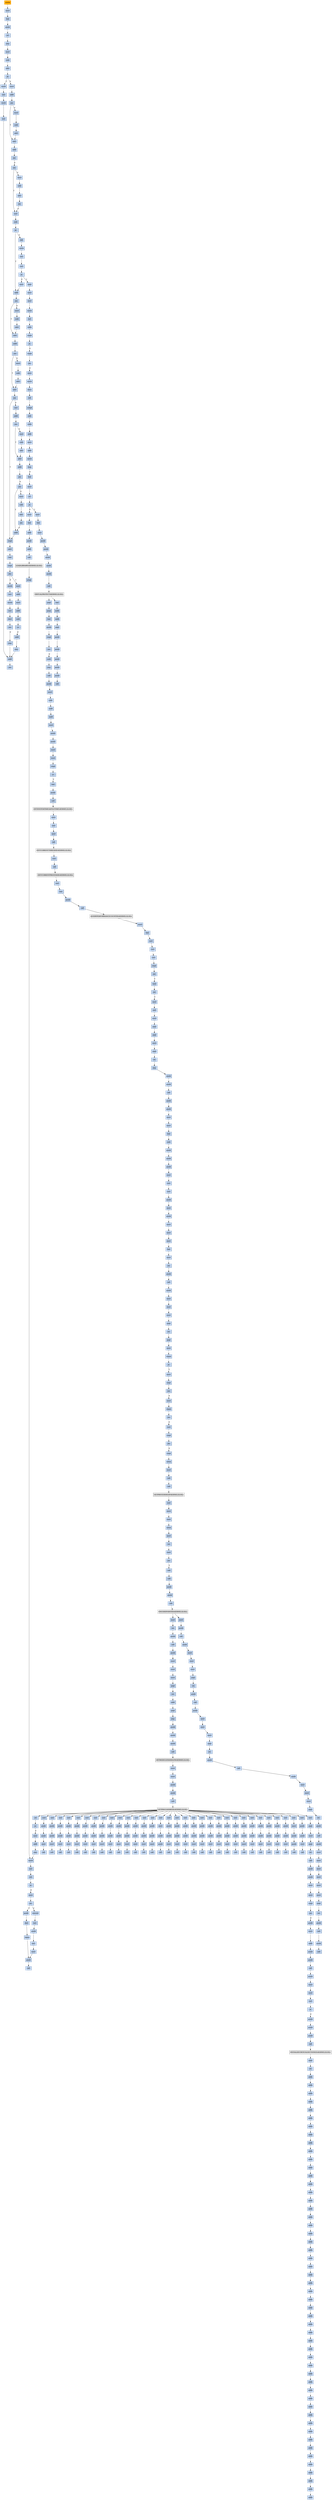 strict digraph G {
	graph [bgcolor=transparent,
		name=G
	];
	node [color=lightsteelblue,
		fillcolor=lightsteelblue,
		shape=rectangle,
		style=filled
	];
	a0x00426c70pusha_	[color=lightgrey,
		fillcolor=orange,
		label=pusha];
	a0x00426c71movl_0x419000UINT32_esi	[label=movl];
	a0x00426c70pusha_ -> a0x00426c71movl_0x419000UINT32_esi	[color="#000000"];
	a0x00426c76leal__98304esi__edi	[label=leal];
	a0x00426c71movl_0x419000UINT32_esi -> a0x00426c76leal__98304esi__edi	[color="#000000"];
	a0x00426c7cpushl_edi	[label=pushl];
	a0x00426c76leal__98304esi__edi -> a0x00426c7cpushl_edi	[color="#000000"];
	a0x00426c7dorl_0xffffffffUINT8_ebp	[label=orl];
	a0x00426c7cpushl_edi -> a0x00426c7dorl_0xffffffffUINT8_ebp	[color="#000000"];
	a0x00426c80jmp_0x00426c92	[label=jmp];
	a0x00426c7dorl_0xffffffffUINT8_ebp -> a0x00426c80jmp_0x00426c92	[color="#000000"];
	a0x00426c92movl_esi__ebx	[label=movl];
	a0x00426c80jmp_0x00426c92 -> a0x00426c92movl_esi__ebx	[color="#000000"];
	a0x00426c94subl_0xfffffffcUINT8_esi	[label=subl];
	a0x00426c92movl_esi__ebx -> a0x00426c94subl_0xfffffffcUINT8_esi	[color="#000000"];
	a0x00426c97adcl_ebx_ebx	[label=adcl];
	a0x00426c94subl_0xfffffffcUINT8_esi -> a0x00426c97adcl_ebx_ebx	[color="#000000"];
	a0x00426c99jb_0x00426c88	[label=jb];
	a0x00426c97adcl_ebx_ebx -> a0x00426c99jb_0x00426c88	[color="#000000"];
	a0x00426c88movb_esi__al	[label=movb];
	a0x00426c99jb_0x00426c88 -> a0x00426c88movb_esi__al	[color="#000000",
		label=T];
	a0x00426c9bmovl_0x1UINT32_eax	[label=movl];
	a0x00426c99jb_0x00426c88 -> a0x00426c9bmovl_0x1UINT32_eax	[color="#000000",
		label=F];
	a0x00426c8aincl_esi	[label=incl];
	a0x00426c88movb_esi__al -> a0x00426c8aincl_esi	[color="#000000"];
	a0x00426c8bmovb_al_edi_	[label=movb];
	a0x00426c8aincl_esi -> a0x00426c8bmovb_al_edi_	[color="#000000"];
	a0x00426c8dincl_edi	[label=incl];
	a0x00426c8bmovb_al_edi_ -> a0x00426c8dincl_edi	[color="#000000"];
	a0x00426c8eaddl_ebx_ebx	[label=addl];
	a0x00426c8dincl_edi -> a0x00426c8eaddl_ebx_ebx	[color="#000000"];
	a0x00426c90jne_0x00426c99	[label=jne];
	a0x00426c8eaddl_ebx_ebx -> a0x00426c90jne_0x00426c99	[color="#000000"];
	a0x00426ca0addl_ebx_ebx	[label=addl];
	a0x00426c9bmovl_0x1UINT32_eax -> a0x00426ca0addl_ebx_ebx	[color="#000000"];
	a0x00426ca2jne_0x00426cab	[label=jne];
	a0x00426ca0addl_ebx_ebx -> a0x00426ca2jne_0x00426cab	[color="#000000"];
	a0x00426cabadcl_eax_eax	[label=adcl];
	a0x00426ca2jne_0x00426cab -> a0x00426cabadcl_eax_eax	[color="#000000",
		label=T];
	a0x00426ca4movl_esi__ebx	[label=movl];
	a0x00426ca2jne_0x00426cab -> a0x00426ca4movl_esi__ebx	[color="#000000",
		label=F];
	a0x00426cadaddl_ebx_ebx	[label=addl];
	a0x00426cabadcl_eax_eax -> a0x00426cadaddl_ebx_ebx	[color="#000000"];
	a0x00426cafjae_0x00426ca0	[label=jae];
	a0x00426cadaddl_ebx_ebx -> a0x00426cafjae_0x00426ca0	[color="#000000"];
	a0x00426cb1jne_0x00426cbc	[label=jne];
	a0x00426cafjae_0x00426ca0 -> a0x00426cb1jne_0x00426cbc	[color="#000000",
		label=F];
	a0x00426cbcxorl_ecx_ecx	[label=xorl];
	a0x00426cb1jne_0x00426cbc -> a0x00426cbcxorl_ecx_ecx	[color="#000000",
		label=T];
	a0x00426cb3movl_esi__ebx	[label=movl];
	a0x00426cb1jne_0x00426cbc -> a0x00426cb3movl_esi__ebx	[color="#000000",
		label=F];
	a0x00426cbesubl_0x3UINT8_eax	[label=subl];
	a0x00426cbcxorl_ecx_ecx -> a0x00426cbesubl_0x3UINT8_eax	[color="#000000"];
	a0x00426cc1jb_0x00426cd0	[label=jb];
	a0x00426cbesubl_0x3UINT8_eax -> a0x00426cc1jb_0x00426cd0	[color="#000000"];
	a0x00426cd0addl_ebx_ebx	[label=addl];
	a0x00426cc1jb_0x00426cd0 -> a0x00426cd0addl_ebx_ebx	[color="#000000",
		label=T];
	a0x00426cc3shll_0x8UINT8_eax	[label=shll];
	a0x00426cc1jb_0x00426cd0 -> a0x00426cc3shll_0x8UINT8_eax	[color="#000000",
		label=F];
	a0x00426cd2jne_0x00426cdb	[label=jne];
	a0x00426cd0addl_ebx_ebx -> a0x00426cd2jne_0x00426cdb	[color="#000000"];
	a0x00426cdbadcl_ecx_ecx	[label=adcl];
	a0x00426cd2jne_0x00426cdb -> a0x00426cdbadcl_ecx_ecx	[color="#000000",
		label=T];
	a0x00426cd4movl_esi__ebx	[label=movl];
	a0x00426cd2jne_0x00426cdb -> a0x00426cd4movl_esi__ebx	[color="#000000",
		label=F];
	a0x00426cddaddl_ebx_ebx	[label=addl];
	a0x00426cdbadcl_ecx_ecx -> a0x00426cddaddl_ebx_ebx	[color="#000000"];
	a0x00426cdfjne_0x00426ce8	[label=jne];
	a0x00426cddaddl_ebx_ebx -> a0x00426cdfjne_0x00426ce8	[color="#000000"];
	a0x00426ce8adcl_ecx_ecx	[label=adcl];
	a0x00426cdfjne_0x00426ce8 -> a0x00426ce8adcl_ecx_ecx	[color="#000000",
		label=T];
	a0x00426ce1movl_esi__ebx	[label=movl];
	a0x00426cdfjne_0x00426ce8 -> a0x00426ce1movl_esi__ebx	[color="#000000",
		label=F];
	a0x00426ceajne_0x00426d0c	[label=jne];
	a0x00426ce8adcl_ecx_ecx -> a0x00426ceajne_0x00426d0c	[color="#000000"];
	a0x00426d0ccmpl_0xfffff300UINT32_ebp	[label=cmpl];
	a0x00426ceajne_0x00426d0c -> a0x00426d0ccmpl_0xfffff300UINT32_ebp	[color="#000000",
		label=T];
	a0x00426cecincl_ecx	[label=incl];
	a0x00426ceajne_0x00426d0c -> a0x00426cecincl_ecx	[color="#000000",
		label=F];
	a0x00426d12adcl_0x1UINT8_ecx	[label=adcl];
	a0x00426d0ccmpl_0xfffff300UINT32_ebp -> a0x00426d12adcl_0x1UINT8_ecx	[color="#000000"];
	a0x00426d15leal_ediebp__edx	[label=leal];
	a0x00426d12adcl_0x1UINT8_ecx -> a0x00426d15leal_ediebp__edx	[color="#000000"];
	a0x00426d18cmpl_0xfffffffcUINT8_ebp	[label=cmpl];
	a0x00426d15leal_ediebp__edx -> a0x00426d18cmpl_0xfffffffcUINT8_ebp	[color="#000000"];
	a0x00426d1bjbe_0x00426d2c	[label=jbe];
	a0x00426d18cmpl_0xfffffffcUINT8_ebp -> a0x00426d1bjbe_0x00426d2c	[color="#000000"];
	a0x00426d1dmovb_edx__al	[label=movb];
	a0x00426d1bjbe_0x00426d2c -> a0x00426d1dmovb_edx__al	[color="#000000",
		label=F];
	a0x00426d2cmovl_edx__eax	[label=movl];
	a0x00426d1bjbe_0x00426d2c -> a0x00426d2cmovl_edx__eax	[color="#000000",
		label=T];
	a0x00426d1fincl_edx	[label=incl];
	a0x00426d1dmovb_edx__al -> a0x00426d1fincl_edx	[color="#000000"];
	a0x00426d20movb_al_edi_	[label=movb];
	a0x00426d1fincl_edx -> a0x00426d20movb_al_edi_	[color="#000000"];
	a0x00426d22incl_edi	[label=incl];
	a0x00426d20movb_al_edi_ -> a0x00426d22incl_edi	[color="#000000"];
	a0x00426d23decl_ecx	[label=decl];
	a0x00426d22incl_edi -> a0x00426d23decl_ecx	[color="#000000"];
	a0x00426d24jne_0x00426d1d	[label=jne];
	a0x00426d23decl_ecx -> a0x00426d24jne_0x00426d1d	[color="#000000"];
	a0x00426d26jmp_0x00426c8e	[label=jmp];
	a0x00426d24jne_0x00426d1d -> a0x00426d26jmp_0x00426c8e	[color="#000000",
		label=F];
	a0x00426d26jmp_0x00426c8e -> a0x00426c8eaddl_ebx_ebx	[color="#000000"];
	a0x00426cc6movb_esi__al	[label=movb];
	a0x00426cc3shll_0x8UINT8_eax -> a0x00426cc6movb_esi__al	[color="#000000"];
	a0x00426cc8incl_esi	[label=incl];
	a0x00426cc6movb_esi__al -> a0x00426cc8incl_esi	[color="#000000"];
	a0x00426cc9xorl_0xffffffffUINT8_eax	[label=xorl];
	a0x00426cc8incl_esi -> a0x00426cc9xorl_0xffffffffUINT8_eax	[color="#000000"];
	a0x00426cccje_0x00426d42	[label=je];
	a0x00426cc9xorl_0xffffffffUINT8_eax -> a0x00426cccje_0x00426d42	[color="#000000"];
	a0x00426ccemovl_eax_ebp	[label=movl];
	a0x00426cccje_0x00426d42 -> a0x00426ccemovl_eax_ebp	[color="#000000",
		label=F];
	a0x00426d42popl_esi	[label=popl];
	a0x00426cccje_0x00426d42 -> a0x00426d42popl_esi	[color="#000000",
		label=T];
	a0x00426ccemovl_eax_ebp -> a0x00426cd0addl_ebx_ebx	[color="#000000"];
	a0x00426d2eaddl_0x4UINT8_edx	[label=addl];
	a0x00426d2cmovl_edx__eax -> a0x00426d2eaddl_0x4UINT8_edx	[color="#000000"];
	a0x00426d31movl_eax_edi_	[label=movl];
	a0x00426d2eaddl_0x4UINT8_edx -> a0x00426d31movl_eax_edi_	[color="#000000"];
	a0x00426d33addl_0x4UINT8_edi	[label=addl];
	a0x00426d31movl_eax_edi_ -> a0x00426d33addl_0x4UINT8_edi	[color="#000000"];
	a0x00426d36subl_0x4UINT8_ecx	[label=subl];
	a0x00426d33addl_0x4UINT8_edi -> a0x00426d36subl_0x4UINT8_ecx	[color="#000000"];
	a0x00426d39ja_0x00426d2c	[label=ja];
	a0x00426d36subl_0x4UINT8_ecx -> a0x00426d39ja_0x00426d2c	[color="#000000"];
	a0x00426d3baddl_ecx_edi	[label=addl];
	a0x00426d39ja_0x00426d2c -> a0x00426d3baddl_ecx_edi	[color="#000000",
		label=F];
	a0x00426d3djmp_0x00426c8e	[label=jmp];
	a0x00426d3baddl_ecx_edi -> a0x00426d3djmp_0x00426c8e	[color="#000000"];
	a0x00426d3djmp_0x00426c8e -> a0x00426c8eaddl_ebx_ebx	[color="#000000"];
	a0x00426cedaddl_ebx_ebx	[label=addl];
	a0x00426cecincl_ecx -> a0x00426cedaddl_ebx_ebx	[color="#000000"];
	a0x00426cefjne_0x00426cf8	[label=jne];
	a0x00426cedaddl_ebx_ebx -> a0x00426cefjne_0x00426cf8	[color="#000000"];
	a0x00426cf8adcl_ecx_ecx	[label=adcl];
	a0x00426cefjne_0x00426cf8 -> a0x00426cf8adcl_ecx_ecx	[color="#000000",
		label=T];
	a0x00426cf1movl_esi__ebx	[label=movl];
	a0x00426cefjne_0x00426cf8 -> a0x00426cf1movl_esi__ebx	[color="#000000",
		label=F];
	a0x00426cfaaddl_ebx_ebx	[label=addl];
	a0x00426cf8adcl_ecx_ecx -> a0x00426cfaaddl_ebx_ebx	[color="#000000"];
	a0x00426cfcjae_0x00426ced	[label=jae];
	a0x00426cfaaddl_ebx_ebx -> a0x00426cfcjae_0x00426ced	[color="#000000"];
	a0x00426cfejne_0x00426d09	[label=jne];
	a0x00426cfcjae_0x00426ced -> a0x00426cfejne_0x00426d09	[color="#000000",
		label=F];
	a0x00426d09addl_0x2UINT8_ecx	[label=addl];
	a0x00426cfejne_0x00426d09 -> a0x00426d09addl_0x2UINT8_ecx	[color="#000000",
		label=T];
	a0x00426d00movl_esi__ebx	[label=movl];
	a0x00426cfejne_0x00426d09 -> a0x00426d00movl_esi__ebx	[color="#000000",
		label=F];
	a0x00426d09addl_0x2UINT8_ecx -> a0x00426d0ccmpl_0xfffff300UINT32_ebp	[color="#000000"];
	a0x00426cf3subl_0xfffffffcUINT8_esi	[label=subl];
	a0x00426cf1movl_esi__ebx -> a0x00426cf3subl_0xfffffffcUINT8_esi	[color="#000000"];
	a0x00426cf6adcl_ebx_ebx	[label=adcl];
	a0x00426cf3subl_0xfffffffcUINT8_esi -> a0x00426cf6adcl_ebx_ebx	[color="#000000"];
	a0x00426cf6adcl_ebx_ebx -> a0x00426cf8adcl_ecx_ecx	[color="#000000"];
	a0x00426ce3subl_0xfffffffcUINT8_esi	[label=subl];
	a0x00426ce1movl_esi__ebx -> a0x00426ce3subl_0xfffffffcUINT8_esi	[color="#000000"];
	a0x00426ce6adcl_ebx_ebx	[label=adcl];
	a0x00426ce3subl_0xfffffffcUINT8_esi -> a0x00426ce6adcl_ebx_ebx	[color="#000000"];
	a0x00426ce6adcl_ebx_ebx -> a0x00426ce8adcl_ecx_ecx	[color="#000000"];
	a0x00426ca6subl_0xfffffffcUINT8_esi	[label=subl];
	a0x00426ca4movl_esi__ebx -> a0x00426ca6subl_0xfffffffcUINT8_esi	[color="#000000"];
	a0x00426ca9adcl_ebx_ebx	[label=adcl];
	a0x00426ca6subl_0xfffffffcUINT8_esi -> a0x00426ca9adcl_ebx_ebx	[color="#000000"];
	a0x00426ca9adcl_ebx_ebx -> a0x00426cabadcl_eax_eax	[color="#000000"];
	a0x00426cb5subl_0xfffffffcUINT8_esi	[label=subl];
	a0x00426cb3movl_esi__ebx -> a0x00426cb5subl_0xfffffffcUINT8_esi	[color="#000000"];
	a0x00426cb8adcl_ebx_ebx	[label=adcl];
	a0x00426cb5subl_0xfffffffcUINT8_esi -> a0x00426cb8adcl_ebx_ebx	[color="#000000"];
	a0x00426cbajae_0x00426ca0	[label=jae];
	a0x00426cb8adcl_ebx_ebx -> a0x00426cbajae_0x00426ca0	[color="#000000"];
	a0x00426cbajae_0x00426ca0 -> a0x00426cbcxorl_ecx_ecx	[color="#000000",
		label=F];
	a0x00426cd6subl_0xfffffffcUINT8_esi	[label=subl];
	a0x00426cd4movl_esi__ebx -> a0x00426cd6subl_0xfffffffcUINT8_esi	[color="#000000"];
	a0x00426cd9adcl_ebx_ebx	[label=adcl];
	a0x00426cd6subl_0xfffffffcUINT8_esi -> a0x00426cd9adcl_ebx_ebx	[color="#000000"];
	a0x00426cd9adcl_ebx_ebx -> a0x00426cdbadcl_ecx_ecx	[color="#000000"];
	a0x00426d02subl_0xfffffffcUINT8_esi	[label=subl];
	a0x00426d00movl_esi__ebx -> a0x00426d02subl_0xfffffffcUINT8_esi	[color="#000000"];
	a0x00426d05adcl_ebx_ebx	[label=adcl];
	a0x00426d02subl_0xfffffffcUINT8_esi -> a0x00426d05adcl_ebx_ebx	[color="#000000"];
	a0x00426d07jae_0x00426ced	[label=jae];
	a0x00426d05adcl_ebx_ebx -> a0x00426d07jae_0x00426ced	[color="#000000"];
	a0x00426d07jae_0x00426ced -> a0x00426d09addl_0x2UINT8_ecx	[color="#000000",
		label=F];
	a0x00426d43movl_esi_edi	[label=movl];
	a0x00426d42popl_esi -> a0x00426d43movl_esi_edi	[color="#000000"];
	a0x00426d45movl_0x670UINT32_ecx	[label=movl];
	a0x00426d43movl_esi_edi -> a0x00426d45movl_0x670UINT32_ecx	[color="#000000"];
	a0x00426d4amovb_edi__al	[label=movb];
	a0x00426d45movl_0x670UINT32_ecx -> a0x00426d4amovb_edi__al	[color="#000000"];
	a0x00426d4cincl_edi	[label=incl];
	a0x00426d4amovb_edi__al -> a0x00426d4cincl_edi	[color="#000000"];
	a0x00426d4dsubb_0xffffffe8UINT8_al	[label=subb];
	a0x00426d4cincl_edi -> a0x00426d4dsubb_0xffffffe8UINT8_al	[color="#000000"];
	a0x00426d4fcmpb_0x1UINT8_al	[label=cmpb];
	a0x00426d4dsubb_0xffffffe8UINT8_al -> a0x00426d4fcmpb_0x1UINT8_al	[color="#000000"];
	a0x00426d51ja_0x00426d4a	[label=ja];
	a0x00426d4fcmpb_0x1UINT8_al -> a0x00426d51ja_0x00426d4a	[color="#000000"];
	a0x00426d53cmpb_0x5UINT8_edi_	[label=cmpb];
	a0x00426d51ja_0x00426d4a -> a0x00426d53cmpb_0x5UINT8_edi_	[color="#000000",
		label=F];
	a0x00426d56jne_0x00426d4a	[label=jne];
	a0x00426d53cmpb_0x5UINT8_edi_ -> a0x00426d56jne_0x00426d4a	[color="#000000"];
	a0x00426d58movl_edi__eax	[label=movl];
	a0x00426d56jne_0x00426d4a -> a0x00426d58movl_edi__eax	[color="#000000",
		label=F];
	a0x00426d5amovb_0x4edi__bl	[label=movb];
	a0x00426d58movl_edi__eax -> a0x00426d5amovb_0x4edi__bl	[color="#000000"];
	a0x00426d5dshrw_0x8UINT8_ax	[label=shrw];
	a0x00426d5amovb_0x4edi__bl -> a0x00426d5dshrw_0x8UINT8_ax	[color="#000000"];
	a0x00426d61roll_0x10UINT8_eax	[label=roll];
	a0x00426d5dshrw_0x8UINT8_ax -> a0x00426d61roll_0x10UINT8_eax	[color="#000000"];
	a0x00426d64xchgb_al_ah	[label=xchgb];
	a0x00426d61roll_0x10UINT8_eax -> a0x00426d64xchgb_al_ah	[color="#000000"];
	a0x00426d66subl_edi_eax	[label=subl];
	a0x00426d64xchgb_al_ah -> a0x00426d66subl_edi_eax	[color="#000000"];
	a0x00426d68subb_0xffffffe8UINT8_bl	[label=subb];
	a0x00426d66subl_edi_eax -> a0x00426d68subb_0xffffffe8UINT8_bl	[color="#000000"];
	a0x00426d6baddl_esi_eax	[label=addl];
	a0x00426d68subb_0xffffffe8UINT8_bl -> a0x00426d6baddl_esi_eax	[color="#000000"];
	a0x00426d6dmovl_eax_edi_	[label=movl];
	a0x00426d6baddl_esi_eax -> a0x00426d6dmovl_eax_edi_	[color="#000000"];
	a0x00426d6faddl_0x5UINT8_edi	[label=addl];
	a0x00426d6dmovl_eax_edi_ -> a0x00426d6faddl_0x5UINT8_edi	[color="#000000"];
	a0x00426d72movb_bl_al	[label=movb];
	a0x00426d6faddl_0x5UINT8_edi -> a0x00426d72movb_bl_al	[color="#000000"];
	a0x00426d74loop_0x00426d4f	[label=loop];
	a0x00426d72movb_bl_al -> a0x00426d74loop_0x00426d4f	[color="#000000"];
	a0x00426d76leal_0x24000esi__edi	[label=leal];
	a0x00426d74loop_0x00426d4f -> a0x00426d76leal_0x24000esi__edi	[color="#000000",
		label=F];
	a0x00426d7cmovl_edi__eax	[label=movl];
	a0x00426d76leal_0x24000esi__edi -> a0x00426d7cmovl_edi__eax	[color="#000000"];
	a0x00426d7eorl_eax_eax	[label=orl];
	a0x00426d7cmovl_edi__eax -> a0x00426d7eorl_eax_eax	[color="#000000"];
	a0x00426d80je_0x00426dc7	[label=je];
	a0x00426d7eorl_eax_eax -> a0x00426d80je_0x00426dc7	[color="#000000"];
	a0x00426d82movl_0x4edi__ebx	[label=movl];
	a0x00426d80je_0x00426dc7 -> a0x00426d82movl_0x4edi__ebx	[color="#000000",
		label=F];
	a0x00426dc7movl_0x2661cesi__ebp	[label=movl];
	a0x00426d80je_0x00426dc7 -> a0x00426dc7movl_0x2661cesi__ebp	[color="#000000",
		label=T];
	a0x00426d85leal_0x26558eaxesi__eax	[label=leal];
	a0x00426d82movl_0x4edi__ebx -> a0x00426d85leal_0x26558eaxesi__eax	[color="#000000"];
	a0x00426d8caddl_esi_ebx	[label=addl];
	a0x00426d85leal_0x26558eaxesi__eax -> a0x00426d8caddl_esi_ebx	[color="#000000"];
	a0x00426d8epushl_eax	[label=pushl];
	a0x00426d8caddl_esi_ebx -> a0x00426d8epushl_eax	[color="#000000"];
	a0x00426d8faddl_0x8UINT8_edi	[label=addl];
	a0x00426d8epushl_eax -> a0x00426d8faddl_0x8UINT8_edi	[color="#000000"];
	a0x00426d92call_0x26610esi_	[label=call];
	a0x00426d8faddl_0x8UINT8_edi -> a0x00426d92call_0x26610esi_	[color="#000000"];
	LOADLIBRARYA_KERNEL32_DLL	[color=lightgrey,
		fillcolor=lightgrey,
		label="LOADLIBRARYA-KERNEL32-DLL"];
	a0x00426d92call_0x26610esi_ -> LOADLIBRARYA_KERNEL32_DLL	[color="#000000"];
	a0x00426d98xchgl_eax_ebp	[label=xchgl];
	LOADLIBRARYA_KERNEL32_DLL -> a0x00426d98xchgl_eax_ebp	[color="#000000"];
	a0x00426d99movb_edi__al	[label=movb];
	a0x00426d98xchgl_eax_ebp -> a0x00426d99movb_edi__al	[color="#000000"];
	a0x00426d9bincl_edi	[label=incl];
	a0x00426d99movb_edi__al -> a0x00426d9bincl_edi	[color="#000000"];
	a0x00426d9corb_al_al	[label=orb];
	a0x00426d9bincl_edi -> a0x00426d9corb_al_al	[color="#000000"];
	a0x00426d9eje_0x00426d7c	[label=je];
	a0x00426d9corb_al_al -> a0x00426d9eje_0x00426d7c	[color="#000000"];
	a0x00426da0movl_edi_ecx	[label=movl];
	a0x00426d9eje_0x00426d7c -> a0x00426da0movl_edi_ecx	[color="#000000",
		label=F];
	a0x00426da2jns_0x00426dab	[label=jns];
	a0x00426da0movl_edi_ecx -> a0x00426da2jns_0x00426dab	[color="#000000"];
	a0x00426dabpushl_edi	[label=pushl];
	a0x00426da2jns_0x00426dab -> a0x00426dabpushl_edi	[color="#000000",
		label=T];
	a0x00426da4movzwl_edi__eax	[label=movzwl];
	a0x00426da2jns_0x00426dab -> a0x00426da4movzwl_edi__eax	[color="#000000",
		label=F];
	a0x00426dacdecl_eax	[label=decl];
	a0x00426dabpushl_edi -> a0x00426dacdecl_eax	[color="#000000"];
	a0x00426dadrepnz_scasb_es_edi__al	[label=repnz];
	a0x00426dacdecl_eax -> a0x00426dadrepnz_scasb_es_edi__al	[color="#000000"];
	a0x00426dafpushl_ebp	[label=pushl];
	a0x00426dadrepnz_scasb_es_edi__al -> a0x00426dafpushl_ebp	[color="#000000"];
	a0x00426db0call_0x26618esi_	[label=call];
	a0x00426dafpushl_ebp -> a0x00426db0call_0x26618esi_	[color="#000000"];
	GETPROCADDRESS_KERNEL32_DLL	[color=lightgrey,
		fillcolor=lightgrey,
		label="GETPROCADDRESS-KERNEL32-DLL"];
	a0x00426db6orl_eax_eax	[label=orl];
	GETPROCADDRESS_KERNEL32_DLL -> a0x00426db6orl_eax_eax	[color="#000000"];
	a0x00408435xorl_0x420284_eax	[label=xorl];
	GETPROCADDRESS_KERNEL32_DLL -> a0x00408435xorl_0x420284_eax	[color="#000000"];
	a0x00408448xorl_0x420284_eax	[label=xorl];
	GETPROCADDRESS_KERNEL32_DLL -> a0x00408448xorl_0x420284_eax	[color="#000000"];
	a0x0040845bxorl_0x420284_eax	[label=xorl];
	GETPROCADDRESS_KERNEL32_DLL -> a0x0040845bxorl_0x420284_eax	[color="#000000"];
	a0x0040846exorl_0x420284_eax	[label=xorl];
	GETPROCADDRESS_KERNEL32_DLL -> a0x0040846exorl_0x420284_eax	[color="#000000"];
	a0x00408481xorl_0x420284_eax	[label=xorl];
	GETPROCADDRESS_KERNEL32_DLL -> a0x00408481xorl_0x420284_eax	[color="#000000"];
	a0x00408494xorl_0x420284_eax	[label=xorl];
	GETPROCADDRESS_KERNEL32_DLL -> a0x00408494xorl_0x420284_eax	[color="#000000"];
	a0x004084a7xorl_0x420284_eax	[label=xorl];
	GETPROCADDRESS_KERNEL32_DLL -> a0x004084a7xorl_0x420284_eax	[color="#000000"];
	a0x004084baxorl_0x420284_eax	[label=xorl];
	GETPROCADDRESS_KERNEL32_DLL -> a0x004084baxorl_0x420284_eax	[color="#000000"];
	a0x004084cdxorl_0x420284_eax	[label=xorl];
	GETPROCADDRESS_KERNEL32_DLL -> a0x004084cdxorl_0x420284_eax	[color="#000000"];
	a0x004084e0xorl_0x420284_eax	[label=xorl];
	GETPROCADDRESS_KERNEL32_DLL -> a0x004084e0xorl_0x420284_eax	[color="#000000"];
	a0x004084f3xorl_0x420284_eax	[label=xorl];
	GETPROCADDRESS_KERNEL32_DLL -> a0x004084f3xorl_0x420284_eax	[color="#000000"];
	a0x00408506xorl_0x420284_eax	[label=xorl];
	GETPROCADDRESS_KERNEL32_DLL -> a0x00408506xorl_0x420284_eax	[color="#000000"];
	a0x00408519xorl_0x420284_eax	[label=xorl];
	GETPROCADDRESS_KERNEL32_DLL -> a0x00408519xorl_0x420284_eax	[color="#000000"];
	a0x0040852cxorl_0x420284_eax	[label=xorl];
	GETPROCADDRESS_KERNEL32_DLL -> a0x0040852cxorl_0x420284_eax	[color="#000000"];
	a0x0040853fxorl_0x420284_eax	[label=xorl];
	GETPROCADDRESS_KERNEL32_DLL -> a0x0040853fxorl_0x420284_eax	[color="#000000"];
	a0x00408552xorl_0x420284_eax	[label=xorl];
	GETPROCADDRESS_KERNEL32_DLL -> a0x00408552xorl_0x420284_eax	[color="#000000"];
	a0x00408565xorl_0x420284_eax	[label=xorl];
	GETPROCADDRESS_KERNEL32_DLL -> a0x00408565xorl_0x420284_eax	[color="#000000"];
	a0x00408578xorl_0x420284_eax	[label=xorl];
	GETPROCADDRESS_KERNEL32_DLL -> a0x00408578xorl_0x420284_eax	[color="#000000"];
	a0x0040858bxorl_0x420284_eax	[label=xorl];
	GETPROCADDRESS_KERNEL32_DLL -> a0x0040858bxorl_0x420284_eax	[color="#000000"];
	a0x0040859exorl_0x420284_eax	[label=xorl];
	GETPROCADDRESS_KERNEL32_DLL -> a0x0040859exorl_0x420284_eax	[color="#000000"];
	a0x004085b1xorl_0x420284_eax	[label=xorl];
	GETPROCADDRESS_KERNEL32_DLL -> a0x004085b1xorl_0x420284_eax	[color="#000000"];
	a0x004085c4xorl_0x420284_eax	[label=xorl];
	GETPROCADDRESS_KERNEL32_DLL -> a0x004085c4xorl_0x420284_eax	[color="#000000"];
	a0x004085d7xorl_0x420284_eax	[label=xorl];
	GETPROCADDRESS_KERNEL32_DLL -> a0x004085d7xorl_0x420284_eax	[color="#000000"];
	a0x004085eaxorl_0x420284_eax	[label=xorl];
	GETPROCADDRESS_KERNEL32_DLL -> a0x004085eaxorl_0x420284_eax	[color="#000000"];
	a0x004085fdxorl_0x420284_eax	[label=xorl];
	GETPROCADDRESS_KERNEL32_DLL -> a0x004085fdxorl_0x420284_eax	[color="#000000"];
	a0x00408610xorl_0x420284_eax	[label=xorl];
	GETPROCADDRESS_KERNEL32_DLL -> a0x00408610xorl_0x420284_eax	[color="#000000"];
	a0x00408623xorl_0x420284_eax	[label=xorl];
	GETPROCADDRESS_KERNEL32_DLL -> a0x00408623xorl_0x420284_eax	[color="#000000"];
	a0x00408636xorl_0x420284_eax	[label=xorl];
	GETPROCADDRESS_KERNEL32_DLL -> a0x00408636xorl_0x420284_eax	[color="#000000"];
	a0x00408649xorl_0x420284_eax	[label=xorl];
	GETPROCADDRESS_KERNEL32_DLL -> a0x00408649xorl_0x420284_eax	[color="#000000"];
	a0x0040865cxorl_0x420284_eax	[label=xorl];
	GETPROCADDRESS_KERNEL32_DLL -> a0x0040865cxorl_0x420284_eax	[color="#000000"];
	a0x0040866fxorl_0x420284_eax	[label=xorl];
	GETPROCADDRESS_KERNEL32_DLL -> a0x0040866fxorl_0x420284_eax	[color="#000000"];
	a0x00408682xorl_0x420284_eax	[label=xorl];
	GETPROCADDRESS_KERNEL32_DLL -> a0x00408682xorl_0x420284_eax	[color="#000000"];
	a0x00408695xorl_0x420284_eax	[label=xorl];
	GETPROCADDRESS_KERNEL32_DLL -> a0x00408695xorl_0x420284_eax	[color="#000000"];
	a0x00426db8je_0x00426dc1	[label=je];
	a0x00426db6orl_eax_eax -> a0x00426db8je_0x00426dc1	[color="#000000"];
	a0x00426dbamovl_eax_ebx_	[label=movl];
	a0x00426db8je_0x00426dc1 -> a0x00426dbamovl_eax_ebx_	[color="#000000",
		label=F];
	a0x00426dbcaddl_0x4UINT8_ebx	[label=addl];
	a0x00426dbamovl_eax_ebx_ -> a0x00426dbcaddl_0x4UINT8_ebx	[color="#000000"];
	a0x00426dbfjmp_0x00426d99	[label=jmp];
	a0x00426dbcaddl_0x4UINT8_ebx -> a0x00426dbfjmp_0x00426d99	[color="#000000"];
	a0x00426dbfjmp_0x00426d99 -> a0x00426d99movb_edi__al	[color="#000000"];
	a0x00426da7incl_edi	[label=incl];
	a0x00426da4movzwl_edi__eax -> a0x00426da7incl_edi	[color="#000000"];
	a0x00426da8pushl_eax	[label=pushl];
	a0x00426da7incl_edi -> a0x00426da8pushl_eax	[color="#000000"];
	a0x00426da9incl_edi	[label=incl];
	a0x00426da8pushl_eax -> a0x00426da9incl_edi	[color="#000000"];
	a0x00426daamovl_0xaef24857UINT32_ecx	[label=movl];
	a0x00426da9incl_edi -> a0x00426daamovl_0xaef24857UINT32_ecx	[color="#000000"];
	a0x00426daamovl_0xaef24857UINT32_ecx -> a0x00426dafpushl_ebp	[color="#000000"];
	a0x00426dcdleal__4096esi__edi	[label=leal];
	a0x00426dc7movl_0x2661cesi__ebp -> a0x00426dcdleal__4096esi__edi	[color="#000000"];
	a0x00426dd3movl_0x1000UINT32_ebx	[label=movl];
	a0x00426dcdleal__4096esi__edi -> a0x00426dd3movl_0x1000UINT32_ebx	[color="#000000"];
	a0x00426dd8pushl_eax	[label=pushl];
	a0x00426dd3movl_0x1000UINT32_ebx -> a0x00426dd8pushl_eax	[color="#000000"];
	a0x00426dd9pushl_esp	[label=pushl];
	a0x00426dd8pushl_eax -> a0x00426dd9pushl_esp	[color="#000000"];
	a0x00426ddapushl_0x4UINT8	[label=pushl];
	a0x00426dd9pushl_esp -> a0x00426ddapushl_0x4UINT8	[color="#000000"];
	a0x00426ddcpushl_ebx	[label=pushl];
	a0x00426ddapushl_0x4UINT8 -> a0x00426ddcpushl_ebx	[color="#000000"];
	a0x00426dddpushl_edi	[label=pushl];
	a0x00426ddcpushl_ebx -> a0x00426dddpushl_edi	[color="#000000"];
	a0x00426ddecall_ebp	[label=call];
	a0x00426dddpushl_edi -> a0x00426ddecall_ebp	[color="#000000"];
	VIRTUALPROTECT_KERNEL32_DLL	[color=lightgrey,
		fillcolor=lightgrey,
		label="VIRTUALPROTECT-KERNEL32-DLL"];
	a0x00426ddecall_ebp -> VIRTUALPROTECT_KERNEL32_DLL	[color="#000000"];
	a0x00426de0leal_0x217edi__eax	[label=leal];
	VIRTUALPROTECT_KERNEL32_DLL -> a0x00426de0leal_0x217edi__eax	[color="#000000"];
	a0x00426df5popl_eax	[label=popl];
	VIRTUALPROTECT_KERNEL32_DLL -> a0x00426df5popl_eax	[color="#000000"];
	a0x00426de6andb_0x7fUINT8_eax_	[label=andb];
	a0x00426de0leal_0x217edi__eax -> a0x00426de6andb_0x7fUINT8_eax_	[color="#000000"];
	a0x00426de9andb_0x7fUINT8_0x28eax_	[label=andb];
	a0x00426de6andb_0x7fUINT8_eax_ -> a0x00426de9andb_0x7fUINT8_0x28eax_	[color="#000000"];
	a0x00426dedpopl_eax	[label=popl];
	a0x00426de9andb_0x7fUINT8_0x28eax_ -> a0x00426dedpopl_eax	[color="#000000"];
	a0x00426deepushl_eax	[label=pushl];
	a0x00426dedpopl_eax -> a0x00426deepushl_eax	[color="#000000"];
	a0x00426defpushl_esp	[label=pushl];
	a0x00426deepushl_eax -> a0x00426defpushl_esp	[color="#000000"];
	a0x00426df0pushl_eax	[label=pushl];
	a0x00426defpushl_esp -> a0x00426df0pushl_eax	[color="#000000"];
	a0x00426df1pushl_ebx	[label=pushl];
	a0x00426df0pushl_eax -> a0x00426df1pushl_ebx	[color="#000000"];
	a0x00426df2pushl_edi	[label=pushl];
	a0x00426df1pushl_ebx -> a0x00426df2pushl_edi	[color="#000000"];
	a0x00426df3call_ebp	[label=call];
	a0x00426df2pushl_edi -> a0x00426df3call_ebp	[color="#000000"];
	a0x00426df6popa_	[label=popa];
	a0x00426df5popl_eax -> a0x00426df6popa_	[color="#000000"];
	a0x00426df7leal__128esp__eax	[label=leal];
	a0x00426df6popa_ -> a0x00426df7leal__128esp__eax	[color="#000000"];
	a0x00426dfbpushl_0x0UINT8	[label=pushl];
	a0x00426df7leal__128esp__eax -> a0x00426dfbpushl_0x0UINT8	[color="#000000"];
	a0x00426dfdcmpl_eax_esp	[label=cmpl];
	a0x00426dfbpushl_0x0UINT8 -> a0x00426dfdcmpl_eax_esp	[color="#000000"];
	a0x00426dffjne_0x00426dfb	[label=jne];
	a0x00426dfdcmpl_eax_esp -> a0x00426dffjne_0x00426dfb	[color="#000000"];
	a0x00426e01subl_0xffffff80UINT8_esp	[label=subl];
	a0x00426dffjne_0x00426dfb -> a0x00426e01subl_0xffffff80UINT8_esp	[color="#000000",
		label=F];
	a0x00426e04jmp_0x00404c99	[label=jmp];
	a0x00426e01subl_0xffffff80UINT8_esp -> a0x00426e04jmp_0x00404c99	[color="#000000"];
	a0x00404c99call_0x40a714	[label=call];
	a0x00426e04jmp_0x00404c99 -> a0x00404c99call_0x40a714	[color="#000000"];
	a0x0040a714pushl_ebp	[label=pushl];
	a0x00404c99call_0x40a714 -> a0x0040a714pushl_ebp	[color="#000000"];
	a0x0040a715movl_esp_ebp	[label=movl];
	a0x0040a714pushl_ebp -> a0x0040a715movl_esp_ebp	[color="#000000"];
	a0x0040a717subl_0x14UINT8_esp	[label=subl];
	a0x0040a715movl_esp_ebp -> a0x0040a717subl_0x14UINT8_esp	[color="#000000"];
	a0x0040a71aandl_0x0UINT8__12ebp_	[label=andl];
	a0x0040a717subl_0x14UINT8_esp -> a0x0040a71aandl_0x0UINT8__12ebp_	[color="#000000"];
	a0x0040a71eandl_0x0UINT8__8ebp_	[label=andl];
	a0x0040a71aandl_0x0UINT8__12ebp_ -> a0x0040a71eandl_0x0UINT8__8ebp_	[color="#000000"];
	a0x0040a722movl_0x420284_eax	[label=movl];
	a0x0040a71eandl_0x0UINT8__8ebp_ -> a0x0040a722movl_0x420284_eax	[color="#000000"];
	a0x0040a727pushl_esi	[label=pushl];
	a0x0040a722movl_0x420284_eax -> a0x0040a727pushl_esi	[color="#000000"];
	a0x0040a728pushl_edi	[label=pushl];
	a0x0040a727pushl_esi -> a0x0040a728pushl_edi	[color="#000000"];
	a0x0040a729movl_0xbb40e64eUINT32_edi	[label=movl];
	a0x0040a728pushl_edi -> a0x0040a729movl_0xbb40e64eUINT32_edi	[color="#000000"];
	a0x0040a72emovl_0xffff0000UINT32_esi	[label=movl];
	a0x0040a729movl_0xbb40e64eUINT32_edi -> a0x0040a72emovl_0xffff0000UINT32_esi	[color="#000000"];
	a0x0040a733cmpl_edi_eax	[label=cmpl];
	a0x0040a72emovl_0xffff0000UINT32_esi -> a0x0040a733cmpl_edi_eax	[color="#000000"];
	a0x0040a735je_0x40a744	[label=je];
	a0x0040a733cmpl_edi_eax -> a0x0040a735je_0x40a744	[color="#000000"];
	a0x0040a744leal__12ebp__eax	[label=leal];
	a0x0040a735je_0x40a744 -> a0x0040a744leal__12ebp__eax	[color="#000000",
		label=T];
	a0x0040a747pushl_eax	[label=pushl];
	a0x0040a744leal__12ebp__eax -> a0x0040a747pushl_eax	[color="#000000"];
	a0x0040a748call_0x41315c	[label=call];
	a0x0040a747pushl_eax -> a0x0040a748call_0x41315c	[color="#000000"];
	GETSYSTEMTIMEASFILETIME_KERNEL32_DLL	[color=lightgrey,
		fillcolor=lightgrey,
		label="GETSYSTEMTIMEASFILETIME-KERNEL32-DLL"];
	a0x0040a748call_0x41315c -> GETSYSTEMTIMEASFILETIME_KERNEL32_DLL	[color="#000000"];
	a0x0040a74emovl__8ebp__eax	[label=movl];
	GETSYSTEMTIMEASFILETIME_KERNEL32_DLL -> a0x0040a74emovl__8ebp__eax	[color="#000000"];
	a0x0040a751xorl__12ebp__eax	[label=xorl];
	a0x0040a74emovl__8ebp__eax -> a0x0040a751xorl__12ebp__eax	[color="#000000"];
	a0x0040a754movl_eax__4ebp_	[label=movl];
	a0x0040a751xorl__12ebp__eax -> a0x0040a754movl_eax__4ebp_	[color="#000000"];
	a0x0040a757call_0x413108	[label=call];
	a0x0040a754movl_eax__4ebp_ -> a0x0040a757call_0x413108	[color="#000000"];
	GETCURRENTTHREADID_KERNEL32_DLL	[color=lightgrey,
		fillcolor=lightgrey,
		label="GETCURRENTTHREADID-KERNEL32-DLL"];
	a0x0040a757call_0x413108 -> GETCURRENTTHREADID_KERNEL32_DLL	[color="#000000"];
	a0x0040a75dxorl_eax__4ebp_	[label=xorl];
	GETCURRENTTHREADID_KERNEL32_DLL -> a0x0040a75dxorl_eax__4ebp_	[color="#000000"];
	a0x0040a760call_0x413158	[label=call];
	a0x0040a75dxorl_eax__4ebp_ -> a0x0040a760call_0x413158	[color="#000000"];
	GETCURRENTPROCESSID_KERNEL32_DLL	[color=lightgrey,
		fillcolor=lightgrey,
		label="GETCURRENTPROCESSID-KERNEL32-DLL"];
	a0x0040a760call_0x413158 -> GETCURRENTPROCESSID_KERNEL32_DLL	[color="#000000"];
	a0x0040a766xorl_eax__4ebp_	[label=xorl];
	GETCURRENTPROCESSID_KERNEL32_DLL -> a0x0040a766xorl_eax__4ebp_	[color="#000000"];
	a0x0040a769leal__20ebp__eax	[label=leal];
	a0x0040a766xorl_eax__4ebp_ -> a0x0040a769leal__20ebp__eax	[color="#000000"];
	a0x0040a76cpushl_eax	[label=pushl];
	a0x0040a769leal__20ebp__eax -> a0x0040a76cpushl_eax	[color="#000000"];
	a0x0040a76dcall_0x413154	[label=call];
	a0x0040a76cpushl_eax -> a0x0040a76dcall_0x413154	[color="#000000"];
	QUERYPERFORMANCECOUNTER_KERNEL32_DLL	[color=lightgrey,
		fillcolor=lightgrey,
		label="QUERYPERFORMANCECOUNTER-KERNEL32-DLL"];
	a0x0040a76dcall_0x413154 -> QUERYPERFORMANCECOUNTER_KERNEL32_DLL	[color="#000000"];
	a0x0040a773movl__16ebp__ecx	[label=movl];
	QUERYPERFORMANCECOUNTER_KERNEL32_DLL -> a0x0040a773movl__16ebp__ecx	[color="#000000"];
	a0x0040a776leal__4ebp__eax	[label=leal];
	a0x0040a773movl__16ebp__ecx -> a0x0040a776leal__4ebp__eax	[color="#000000"];
	a0x0040a779xorl__20ebp__ecx	[label=xorl];
	a0x0040a776leal__4ebp__eax -> a0x0040a779xorl__20ebp__ecx	[color="#000000"];
	a0x0040a77cxorl__4ebp__ecx	[label=xorl];
	a0x0040a779xorl__20ebp__ecx -> a0x0040a77cxorl__4ebp__ecx	[color="#000000"];
	a0x0040a77fxorl_eax_ecx	[label=xorl];
	a0x0040a77cxorl__4ebp__ecx -> a0x0040a77fxorl_eax_ecx	[color="#000000"];
	a0x0040a781cmpl_edi_ecx	[label=cmpl];
	a0x0040a77fxorl_eax_ecx -> a0x0040a781cmpl_edi_ecx	[color="#000000"];
	a0x0040a783jne_0x40a78c	[label=jne];
	a0x0040a781cmpl_edi_ecx -> a0x0040a783jne_0x40a78c	[color="#000000"];
	a0x0040a78ctestl_ecx_esi	[label=testl];
	a0x0040a783jne_0x40a78c -> a0x0040a78ctestl_ecx_esi	[color="#000000",
		label=T];
	a0x0040a78ejne_0x40a79c	[label=jne];
	a0x0040a78ctestl_ecx_esi -> a0x0040a78ejne_0x40a79c	[color="#000000"];
	a0x0040a79cmovl_ecx_0x420284	[label=movl];
	a0x0040a78ejne_0x40a79c -> a0x0040a79cmovl_ecx_0x420284	[color="#000000",
		label=T];
	a0x0040a7a2notl_ecx	[label=notl];
	a0x0040a79cmovl_ecx_0x420284 -> a0x0040a7a2notl_ecx	[color="#000000"];
	a0x0040a7a4movl_ecx_0x420288	[label=movl];
	a0x0040a7a2notl_ecx -> a0x0040a7a4movl_ecx_0x420288	[color="#000000"];
	a0x0040a7aapopl_edi	[label=popl];
	a0x0040a7a4movl_ecx_0x420288 -> a0x0040a7aapopl_edi	[color="#000000"];
	a0x0040a7abpopl_esi	[label=popl];
	a0x0040a7aapopl_edi -> a0x0040a7abpopl_esi	[color="#000000"];
	a0x0040a7acmovl_ebp_esp	[label=movl];
	a0x0040a7abpopl_esi -> a0x0040a7acmovl_ebp_esp	[color="#000000"];
	a0x0040a7aepopl_ebp	[label=popl];
	a0x0040a7acmovl_ebp_esp -> a0x0040a7aepopl_ebp	[color="#000000"];
	a0x0040a7afret	[label=ret];
	a0x0040a7aepopl_ebp -> a0x0040a7afret	[color="#000000"];
	a0x00404c9ejmp_0x404b1e	[label=jmp];
	a0x0040a7afret -> a0x00404c9ejmp_0x404b1e	[color="#000000"];
	a0x00404b1epushl_0x14UINT8	[label=pushl];
	a0x00404c9ejmp_0x404b1e -> a0x00404b1epushl_0x14UINT8	[color="#000000"];
	a0x00404b20pushl_0x41e938UINT32	[label=pushl];
	a0x00404b1epushl_0x14UINT8 -> a0x00404b20pushl_0x41e938UINT32	[color="#000000"];
	a0x00404b25call_0x406aa0	[label=call];
	a0x00404b20pushl_0x41e938UINT32 -> a0x00404b25call_0x406aa0	[color="#000000"];
	a0x00406aa0pushl_0x406b00UINT32	[label=pushl];
	a0x00404b25call_0x406aa0 -> a0x00406aa0pushl_0x406b00UINT32	[color="#000000"];
	a0x00406aa5pushl_fs_0	[label=pushl];
	a0x00406aa0pushl_0x406b00UINT32 -> a0x00406aa5pushl_fs_0	[color="#000000"];
	a0x00406aacmovl_0x10esp__eax	[label=movl];
	a0x00406aa5pushl_fs_0 -> a0x00406aacmovl_0x10esp__eax	[color="#000000"];
	a0x00406ab0movl_ebp_0x10esp_	[label=movl];
	a0x00406aacmovl_0x10esp__eax -> a0x00406ab0movl_ebp_0x10esp_	[color="#000000"];
	a0x00406ab4leal_0x10esp__ebp	[label=leal];
	a0x00406ab0movl_ebp_0x10esp_ -> a0x00406ab4leal_0x10esp__ebp	[color="#000000"];
	a0x00406ab8subl_eax_esp	[label=subl];
	a0x00406ab4leal_0x10esp__ebp -> a0x00406ab8subl_eax_esp	[color="#000000"];
	a0x00406abapushl_ebx	[label=pushl];
	a0x00406ab8subl_eax_esp -> a0x00406abapushl_ebx	[color="#000000"];
	a0x00406abbpushl_esi	[label=pushl];
	a0x00406abapushl_ebx -> a0x00406abbpushl_esi	[color="#000000"];
	a0x00406abcpushl_edi	[label=pushl];
	a0x00406abbpushl_esi -> a0x00406abcpushl_edi	[color="#000000"];
	a0x00406abdmovl_0x420284_eax	[label=movl];
	a0x00406abcpushl_edi -> a0x00406abdmovl_0x420284_eax	[color="#000000"];
	a0x00406ac2xorl_eax__4ebp_	[label=xorl];
	a0x00406abdmovl_0x420284_eax -> a0x00406ac2xorl_eax__4ebp_	[color="#000000"];
	a0x00406ac5xorl_ebp_eax	[label=xorl];
	a0x00406ac2xorl_eax__4ebp_ -> a0x00406ac5xorl_ebp_eax	[color="#000000"];
	a0x00406ac7pushl_eax	[label=pushl];
	a0x00406ac5xorl_ebp_eax -> a0x00406ac7pushl_eax	[color="#000000"];
	a0x00406ac8movl_esp__24ebp_	[label=movl];
	a0x00406ac7pushl_eax -> a0x00406ac8movl_esp__24ebp_	[color="#000000"];
	a0x00406acbpushl__8ebp_	[label=pushl];
	a0x00406ac8movl_esp__24ebp_ -> a0x00406acbpushl__8ebp_	[color="#000000"];
	a0x00406acemovl__4ebp__eax	[label=movl];
	a0x00406acbpushl__8ebp_ -> a0x00406acemovl__4ebp__eax	[color="#000000"];
	a0x00406ad1movl_0xfffffffeUINT32__4ebp_	[label=movl];
	a0x00406acemovl__4ebp__eax -> a0x00406ad1movl_0xfffffffeUINT32__4ebp_	[color="#000000"];
	a0x00406ad8movl_eax__8ebp_	[label=movl];
	a0x00406ad1movl_0xfffffffeUINT32__4ebp_ -> a0x00406ad8movl_eax__8ebp_	[color="#000000"];
	a0x00406adbleal__16ebp__eax	[label=leal];
	a0x00406ad8movl_eax__8ebp_ -> a0x00406adbleal__16ebp__eax	[color="#000000"];
	a0x00406ademovl_eax_fs_0	[label=movl];
	a0x00406adbleal__16ebp__eax -> a0x00406ademovl_eax_fs_0	[color="#000000"];
	a0x00406ae4ret	[label=ret];
	a0x00406ademovl_eax_fs_0 -> a0x00406ae4ret	[color="#000000"];
	a0x00404b2apushl_0x1UINT8	[label=pushl];
	a0x00406ae4ret -> a0x00404b2apushl_0x1UINT8	[color="#000000"];
	a0x00404b2ccall_0x40a6c7	[label=call];
	a0x00404b2apushl_0x1UINT8 -> a0x00404b2ccall_0x40a6c7	[color="#000000"];
	a0x0040a6c7pushl_ebp	[label=pushl];
	a0x00404b2ccall_0x40a6c7 -> a0x0040a6c7pushl_ebp	[color="#000000"];
	a0x0040a6c8movl_esp_ebp	[label=movl];
	a0x0040a6c7pushl_ebp -> a0x0040a6c8movl_esp_ebp	[color="#000000"];
	a0x0040a6camovl_0x8ebp__eax	[label=movl];
	a0x0040a6c8movl_esp_ebp -> a0x0040a6camovl_0x8ebp__eax	[color="#000000"];
	a0x0040a6cdmovl_eax_0x421618	[label=movl];
	a0x0040a6camovl_0x8ebp__eax -> a0x0040a6cdmovl_eax_0x421618	[color="#000000"];
	a0x0040a6d2popl_ebp	[label=popl];
	a0x0040a6cdmovl_eax_0x421618 -> a0x0040a6d2popl_ebp	[color="#000000"];
	a0x0040a6d3ret	[label=ret];
	a0x0040a6d2popl_ebp -> a0x0040a6d3ret	[color="#000000"];
	a0x00404b31popl_ecx	[label=popl];
	a0x0040a6d3ret -> a0x00404b31popl_ecx	[color="#000000"];
	a0x00404b32movl_0x5a4dUINT32_eax	[label=movl];
	a0x00404b31popl_ecx -> a0x00404b32movl_0x5a4dUINT32_eax	[color="#000000"];
	a0x00404b37cmpw_ax_0x400000	[label=cmpw];
	a0x00404b32movl_0x5a4dUINT32_eax -> a0x00404b37cmpw_ax_0x400000	[color="#000000"];
	a0x00404b3eje_0x404b44	[label=je];
	a0x00404b37cmpw_ax_0x400000 -> a0x00404b3eje_0x404b44	[color="#000000"];
	a0x00404b44movl_0x40003c_eax	[label=movl];
	a0x00404b3eje_0x404b44 -> a0x00404b44movl_0x40003c_eax	[color="#000000",
		label=T];
	a0x00404b49cmpl_0x4550UINT32_0x400000eax_	[label=cmpl];
	a0x00404b44movl_0x40003c_eax -> a0x00404b49cmpl_0x4550UINT32_0x400000eax_	[color="#000000"];
	a0x00404b53jne_0x404b40	[label=jne];
	a0x00404b49cmpl_0x4550UINT32_0x400000eax_ -> a0x00404b53jne_0x404b40	[color="#000000"];
	a0x00404b55movl_0x10bUINT32_ecx	[label=movl];
	a0x00404b53jne_0x404b40 -> a0x00404b55movl_0x10bUINT32_ecx	[color="#000000",
		label=F];
	a0x00404b5acmpw_cx_0x400018eax_	[label=cmpw];
	a0x00404b55movl_0x10bUINT32_ecx -> a0x00404b5acmpw_cx_0x400018eax_	[color="#000000"];
	a0x00404b61jne_0x404b40	[label=jne];
	a0x00404b5acmpw_cx_0x400018eax_ -> a0x00404b61jne_0x404b40	[color="#000000"];
	a0x00404b63xorl_ebx_ebx	[label=xorl];
	a0x00404b61jne_0x404b40 -> a0x00404b63xorl_ebx_ebx	[color="#000000",
		label=F];
	a0x00404b65cmpl_0xeUINT8_0x400074eax_	[label=cmpl];
	a0x00404b63xorl_ebx_ebx -> a0x00404b65cmpl_0xeUINT8_0x400074eax_	[color="#000000"];
	a0x00404b6cjbe_0x404b77	[label=jbe];
	a0x00404b65cmpl_0xeUINT8_0x400074eax_ -> a0x00404b6cjbe_0x404b77	[color="#000000"];
	a0x00404b6ecmpl_ebx_0x4000e8eax_	[label=cmpl];
	a0x00404b6cjbe_0x404b77 -> a0x00404b6ecmpl_ebx_0x4000e8eax_	[color="#000000",
		label=F];
	a0x00404b74setne_bl	[label=setne];
	a0x00404b6ecmpl_ebx_0x4000e8eax_ -> a0x00404b74setne_bl	[color="#000000"];
	a0x00404b77movl_ebx__28ebp_	[label=movl];
	a0x00404b74setne_bl -> a0x00404b77movl_ebx__28ebp_	[color="#000000"];
	a0x00404b7acall_0x406ee1	[label=call];
	a0x00404b77movl_ebx__28ebp_ -> a0x00404b7acall_0x406ee1	[color="#000000"];
	a0x00406ee1call_0x413110	[label=call];
	a0x00404b7acall_0x406ee1 -> a0x00406ee1call_0x413110	[color="#000000"];
	GETPROCESSHEAP_KERNEL32_DLL	[color=lightgrey,
		fillcolor=lightgrey,
		label="GETPROCESSHEAP-KERNEL32-DLL"];
	a0x00406ee1call_0x413110 -> GETPROCESSHEAP_KERNEL32_DLL	[color="#000000"];
	a0x00406ee7xorl_ecx_ecx	[label=xorl];
	GETPROCESSHEAP_KERNEL32_DLL -> a0x00406ee7xorl_ecx_ecx	[color="#000000"];
	a0x00406ee9movl_eax_0x421c4c	[label=movl];
	a0x00406ee7xorl_ecx_ecx -> a0x00406ee9movl_eax_0x421c4c	[color="#000000"];
	a0x00406eeetestl_eax_eax	[label=testl];
	a0x00406ee9movl_eax_0x421c4c -> a0x00406eeetestl_eax_eax	[color="#000000"];
	a0x00406ef0setne_cl	[label=setne];
	a0x00406eeetestl_eax_eax -> a0x00406ef0setne_cl	[color="#000000"];
	a0x00406ef3movl_ecx_eax	[label=movl];
	a0x00406ef0setne_cl -> a0x00406ef3movl_ecx_eax	[color="#000000"];
	a0x00406ef5ret	[label=ret];
	a0x00406ef3movl_ecx_eax -> a0x00406ef5ret	[color="#000000"];
	a0x00404b7ftestl_eax_eax	[label=testl];
	a0x00406ef5ret -> a0x00404b7ftestl_eax_eax	[color="#000000"];
	a0x00404b81jne_0x404b8b	[label=jne];
	a0x00404b7ftestl_eax_eax -> a0x00404b81jne_0x404b8b	[color="#000000"];
	a0x00404b8bcall_0x405ba5	[label=call];
	a0x00404b81jne_0x404b8b -> a0x00404b8bcall_0x405ba5	[color="#000000",
		label=T];
	a0x00405ba5call_0x4041c0	[label=call];
	a0x00404b8bcall_0x405ba5 -> a0x00405ba5call_0x4041c0	[color="#000000"];
	a0x004041c0pushl_esi	[label=pushl];
	a0x00405ba5call_0x4041c0 -> a0x004041c0pushl_esi	[color="#000000"];
	a0x004041c1pushl_0x0UINT8	[label=pushl];
	a0x004041c0pushl_esi -> a0x004041c1pushl_0x0UINT8	[color="#000000"];
	a0x004041c3call_0x4130d4	[label=call];
	a0x004041c1pushl_0x0UINT8 -> a0x004041c3call_0x4130d4	[color="#000000"];
	ENCODEPOINTER_KERNEL32_DLL	[color=lightgrey,
		fillcolor=lightgrey,
		label="ENCODEPOINTER-KERNEL32-DLL"];
	a0x004041c3call_0x4130d4 -> ENCODEPOINTER_KERNEL32_DLL	[color="#000000"];
	a0x004041c9movl_eax_esi	[label=movl];
	ENCODEPOINTER_KERNEL32_DLL -> a0x004041c9movl_eax_esi	[color="#000000"];
	a0x0040992amovl_eax_0x421eac	[label=movl];
	ENCODEPOINTER_KERNEL32_DLL -> a0x0040992amovl_eax_0x421eac	[color="#000000"];
	a0x004041cbpushl_esi	[label=pushl];
	a0x004041c9movl_eax_esi -> a0x004041cbpushl_esi	[color="#000000"];
	a0x004041cccall_0x406cba	[label=call];
	a0x004041cbpushl_esi -> a0x004041cccall_0x406cba	[color="#000000"];
	a0x00406cbapushl_ebp	[label=pushl];
	a0x004041cccall_0x406cba -> a0x00406cbapushl_ebp	[color="#000000"];
	a0x00406cbbmovl_esp_ebp	[label=movl];
	a0x00406cbapushl_ebp -> a0x00406cbbmovl_esp_ebp	[color="#000000"];
	a0x00406cbdmovl_0x8ebp__eax	[label=movl];
	a0x00406cbbmovl_esp_ebp -> a0x00406cbdmovl_0x8ebp__eax	[color="#000000"];
	a0x00406cc0movl_eax_0x421614	[label=movl];
	a0x00406cbdmovl_0x8ebp__eax -> a0x00406cc0movl_eax_0x421614	[color="#000000"];
	a0x00406cc5popl_ebp	[label=popl];
	a0x00406cc0movl_eax_0x421614 -> a0x00406cc5popl_ebp	[color="#000000"];
	a0x00406cc6ret	[label=ret];
	a0x00406cc5popl_ebp -> a0x00406cc6ret	[color="#000000"];
	a0x004041d1pushl_esi	[label=pushl];
	a0x00406cc6ret -> a0x004041d1pushl_esi	[color="#000000"];
	a0x004041d2call_0x404dc8	[label=call];
	a0x004041d1pushl_esi -> a0x004041d2call_0x404dc8	[color="#000000"];
	a0x00404dc8pushl_ebp	[label=pushl];
	a0x004041d2call_0x404dc8 -> a0x00404dc8pushl_ebp	[color="#000000"];
	a0x00404dc9movl_esp_ebp	[label=movl];
	a0x00404dc8pushl_ebp -> a0x00404dc9movl_esp_ebp	[color="#000000"];
	a0x00404dcbmovl_0x8ebp__eax	[label=movl];
	a0x00404dc9movl_esp_ebp -> a0x00404dcbmovl_0x8ebp__eax	[color="#000000"];
	a0x00404dcemovl_eax_0x4215e8	[label=movl];
	a0x00404dcbmovl_0x8ebp__eax -> a0x00404dcemovl_eax_0x4215e8	[color="#000000"];
	a0x00404dd3popl_ebp	[label=popl];
	a0x00404dcemovl_eax_0x4215e8 -> a0x00404dd3popl_ebp	[color="#000000"];
	a0x00404dd4ret	[label=ret];
	a0x00404dd3popl_ebp -> a0x00404dd4ret	[color="#000000"];
	a0x004041d7pushl_esi	[label=pushl];
	a0x00404dd4ret -> a0x004041d7pushl_esi	[color="#000000"];
	a0x004041d8call_0x409930	[label=call];
	a0x004041d7pushl_esi -> a0x004041d8call_0x409930	[color="#000000"];
	a0x00409930pushl_ebp	[label=pushl];
	a0x004041d8call_0x409930 -> a0x00409930pushl_ebp	[color="#000000"];
	a0x00409931movl_esp_ebp	[label=movl];
	a0x00409930pushl_ebp -> a0x00409931movl_esp_ebp	[color="#000000"];
	a0x00409933movl_0x8ebp__eax	[label=movl];
	a0x00409931movl_esp_ebp -> a0x00409933movl_0x8ebp__eax	[color="#000000"];
	a0x00409936movl_eax_0x421eb0	[label=movl];
	a0x00409933movl_0x8ebp__eax -> a0x00409936movl_eax_0x421eb0	[color="#000000"];
	a0x0040993bpopl_ebp	[label=popl];
	a0x00409936movl_eax_0x421eb0 -> a0x0040993bpopl_ebp	[color="#000000"];
	a0x0040993cret	[label=ret];
	a0x0040993bpopl_ebp -> a0x0040993cret	[color="#000000"];
	a0x004041ddpushl_esi	[label=pushl];
	a0x0040993cret -> a0x004041ddpushl_esi	[color="#000000"];
	a0x004041decall_0x40994a	[label=call];
	a0x004041ddpushl_esi -> a0x004041decall_0x40994a	[color="#000000"];
	a0x0040994apushl_ebp	[label=pushl];
	a0x004041decall_0x40994a -> a0x0040994apushl_ebp	[color="#000000"];
	a0x0040994bmovl_esp_ebp	[label=movl];
	a0x0040994apushl_ebp -> a0x0040994bmovl_esp_ebp	[color="#000000"];
	a0x0040994dmovl_0x8ebp__eax	[label=movl];
	a0x0040994bmovl_esp_ebp -> a0x0040994dmovl_0x8ebp__eax	[color="#000000"];
	a0x00409950movl_eax_0x421eb4	[label=movl];
	a0x0040994dmovl_0x8ebp__eax -> a0x00409950movl_eax_0x421eb4	[color="#000000"];
	a0x00409955movl_eax_0x421eb8	[label=movl];
	a0x00409950movl_eax_0x421eb4 -> a0x00409955movl_eax_0x421eb8	[color="#000000"];
	a0x0040995amovl_eax_0x421ebc	[label=movl];
	a0x00409955movl_eax_0x421eb8 -> a0x0040995amovl_eax_0x421ebc	[color="#000000"];
	a0x0040995fmovl_eax_0x421ec0	[label=movl];
	a0x0040995amovl_eax_0x421ebc -> a0x0040995fmovl_eax_0x421ec0	[color="#000000"];
	a0x00409964popl_ebp	[label=popl];
	a0x0040995fmovl_eax_0x421ec0 -> a0x00409964popl_ebp	[color="#000000"];
	a0x00409965ret	[label=ret];
	a0x00409964popl_ebp -> a0x00409965ret	[color="#000000"];
	a0x004041e3pushl_esi	[label=pushl];
	a0x00409965ret -> a0x004041e3pushl_esi	[color="#000000"];
	a0x004041e4call_0x40991f	[label=call];
	a0x004041e3pushl_esi -> a0x004041e4call_0x40991f	[color="#000000"];
	a0x0040991fpushl_0x4098d8UINT32	[label=pushl];
	a0x004041e4call_0x40991f -> a0x0040991fpushl_0x4098d8UINT32	[color="#000000"];
	a0x00409924call_0x4130d4	[label=call];
	a0x0040991fpushl_0x4098d8UINT32 -> a0x00409924call_0x4130d4	[color="#000000"];
	a0x0040992fret	[label=ret];
	a0x0040992amovl_eax_0x421eac -> a0x0040992fret	[color="#000000"];
	a0x004041e9pushl_esi	[label=pushl];
	a0x0040992fret -> a0x004041e9pushl_esi	[color="#000000"];
	a0x004041eacall_0x409b5b	[label=call];
	a0x004041e9pushl_esi -> a0x004041eacall_0x409b5b	[color="#000000"];
	a0x00409b5bpushl_ebp	[label=pushl];
	a0x004041eacall_0x409b5b -> a0x00409b5bpushl_ebp	[color="#000000"];
	a0x00409b5cmovl_esp_ebp	[label=movl];
	a0x00409b5bpushl_ebp -> a0x00409b5cmovl_esp_ebp	[color="#000000"];
	a0x00409b5emovl_0x8ebp__eax	[label=movl];
	a0x00409b5cmovl_esp_ebp -> a0x00409b5emovl_0x8ebp__eax	[color="#000000"];
	a0x00409b61movl_eax_0x421ec8	[label=movl];
	a0x00409b5emovl_0x8ebp__eax -> a0x00409b61movl_eax_0x421ec8	[color="#000000"];
	a0x00409b66popl_ebp	[label=popl];
	a0x00409b61movl_eax_0x421ec8 -> a0x00409b66popl_ebp	[color="#000000"];
	a0x00409b67ret	[label=ret];
	a0x00409b66popl_ebp -> a0x00409b67ret	[color="#000000"];
	a0x004041efaddl_0x18UINT8_esp	[label=addl];
	a0x00409b67ret -> a0x004041efaddl_0x18UINT8_esp	[color="#000000"];
	a0x004041f2popl_esi	[label=popl];
	a0x004041efaddl_0x18UINT8_esp -> a0x004041f2popl_esi	[color="#000000"];
	a0x004041f3jmp_0x408418	[label=jmp];
	a0x004041f2popl_esi -> a0x004041f3jmp_0x408418	[color="#000000"];
	a0x00408418pushl_esi	[label=pushl];
	a0x004041f3jmp_0x408418 -> a0x00408418pushl_esi	[color="#000000"];
	a0x00408419pushl_edi	[label=pushl];
	a0x00408418pushl_esi -> a0x00408419pushl_edi	[color="#000000"];
	a0x0040841apushl_0x41e3e4UINT32	[label=pushl];
	a0x00408419pushl_edi -> a0x0040841apushl_0x41e3e4UINT32	[color="#000000"];
	a0x0040841fcall_0x413094	[label=call];
	a0x0040841apushl_0x41e3e4UINT32 -> a0x0040841fcall_0x413094	[color="#000000"];
	GETMODULEHANDLEW_KERNEL32_DLL	[color=lightgrey,
		fillcolor=lightgrey,
		label="GETMODULEHANDLEW-KERNEL32-DLL"];
	a0x0040841fcall_0x413094 -> GETMODULEHANDLEW_KERNEL32_DLL	[color="#000000"];
	a0x00408425movl_0x41308c_esi	[label=movl];
	GETMODULEHANDLEW_KERNEL32_DLL -> a0x00408425movl_0x41308c_esi	[color="#000000"];
	a0x0040842bmovl_eax_edi	[label=movl];
	a0x00408425movl_0x41308c_esi -> a0x0040842bmovl_eax_edi	[color="#000000"];
	a0x0040842dpushl_0x414444UINT32	[label=pushl];
	a0x0040842bmovl_eax_edi -> a0x0040842dpushl_0x414444UINT32	[color="#000000"];
	a0x00408432pushl_edi	[label=pushl];
	a0x0040842dpushl_0x414444UINT32 -> a0x00408432pushl_edi	[color="#000000"];
	a0x00408433call_esi	[label=call];
	a0x00408432pushl_edi -> a0x00408433call_esi	[color="#000000"];
	a0x00408433call_esi -> GETPROCADDRESS_KERNEL32_DLL	[color="#000000"];
	a0x0040843bpushl_0x414450UINT32	[label=pushl];
	a0x00408435xorl_0x420284_eax -> a0x0040843bpushl_0x414450UINT32	[color="#000000"];
	a0x00408440pushl_edi	[label=pushl];
	a0x0040843bpushl_0x414450UINT32 -> a0x00408440pushl_edi	[color="#000000"];
	a0x00408441movl_eax_0x422180	[label=movl];
	a0x00408440pushl_edi -> a0x00408441movl_eax_0x422180	[color="#000000"];
	a0x00408446call_esi	[label=call];
	a0x00408441movl_eax_0x422180 -> a0x00408446call_esi	[color="#000000"];
	a0x0040844epushl_0x414458UINT32	[label=pushl];
	a0x00408448xorl_0x420284_eax -> a0x0040844epushl_0x414458UINT32	[color="#000000"];
	a0x00408453pushl_edi	[label=pushl];
	a0x0040844epushl_0x414458UINT32 -> a0x00408453pushl_edi	[color="#000000"];
	a0x00408454movl_eax_0x422184	[label=movl];
	a0x00408453pushl_edi -> a0x00408454movl_eax_0x422184	[color="#000000"];
	a0x00408459call_esi	[label=call];
	a0x00408454movl_eax_0x422184 -> a0x00408459call_esi	[color="#000000"];
	a0x00408461pushl_0x414464UINT32	[label=pushl];
	a0x0040845bxorl_0x420284_eax -> a0x00408461pushl_0x414464UINT32	[color="#000000"];
	a0x00408466pushl_edi	[label=pushl];
	a0x00408461pushl_0x414464UINT32 -> a0x00408466pushl_edi	[color="#000000"];
	a0x00408467movl_eax_0x422188	[label=movl];
	a0x00408466pushl_edi -> a0x00408467movl_eax_0x422188	[color="#000000"];
	a0x0040846ccall_esi	[label=call];
	a0x00408467movl_eax_0x422188 -> a0x0040846ccall_esi	[color="#000000"];
	a0x00408474pushl_0x414470UINT32	[label=pushl];
	a0x0040846exorl_0x420284_eax -> a0x00408474pushl_0x414470UINT32	[color="#000000"];
	a0x00408479pushl_edi	[label=pushl];
	a0x00408474pushl_0x414470UINT32 -> a0x00408479pushl_edi	[color="#000000"];
	a0x0040847amovl_eax_0x42218c	[label=movl];
	a0x00408479pushl_edi -> a0x0040847amovl_eax_0x42218c	[color="#000000"];
	a0x0040847fcall_esi	[label=call];
	a0x0040847amovl_eax_0x42218c -> a0x0040847fcall_esi	[color="#000000"];
	a0x00408487pushl_0x41448cUINT32	[label=pushl];
	a0x00408481xorl_0x420284_eax -> a0x00408487pushl_0x41448cUINT32	[color="#000000"];
	a0x0040848cpushl_edi	[label=pushl];
	a0x00408487pushl_0x41448cUINT32 -> a0x0040848cpushl_edi	[color="#000000"];
	a0x0040848dmovl_eax_0x422190	[label=movl];
	a0x0040848cpushl_edi -> a0x0040848dmovl_eax_0x422190	[color="#000000"];
	a0x00408492call_esi	[label=call];
	a0x0040848dmovl_eax_0x422190 -> a0x00408492call_esi	[color="#000000"];
	a0x0040849apushl_0x41449cUINT32	[label=pushl];
	a0x00408494xorl_0x420284_eax -> a0x0040849apushl_0x41449cUINT32	[color="#000000"];
	a0x0040849fpushl_edi	[label=pushl];
	a0x0040849apushl_0x41449cUINT32 -> a0x0040849fpushl_edi	[color="#000000"];
	a0x004084a0movl_eax_0x422194	[label=movl];
	a0x0040849fpushl_edi -> a0x004084a0movl_eax_0x422194	[color="#000000"];
	a0x004084a5call_esi	[label=call];
	a0x004084a0movl_eax_0x422194 -> a0x004084a5call_esi	[color="#000000"];
	a0x004084adpushl_0x4144b0UINT32	[label=pushl];
	a0x004084a7xorl_0x420284_eax -> a0x004084adpushl_0x4144b0UINT32	[color="#000000"];
	a0x004084b2pushl_edi	[label=pushl];
	a0x004084adpushl_0x4144b0UINT32 -> a0x004084b2pushl_edi	[color="#000000"];
	a0x004084b3movl_eax_0x422198	[label=movl];
	a0x004084b2pushl_edi -> a0x004084b3movl_eax_0x422198	[color="#000000"];
	a0x004084b8call_esi	[label=call];
	a0x004084b3movl_eax_0x422198 -> a0x004084b8call_esi	[color="#000000"];
	a0x004084c0pushl_0x4144c8UINT32	[label=pushl];
	a0x004084baxorl_0x420284_eax -> a0x004084c0pushl_0x4144c8UINT32	[color="#000000"];
	a0x004084c5pushl_edi	[label=pushl];
	a0x004084c0pushl_0x4144c8UINT32 -> a0x004084c5pushl_edi	[color="#000000"];
	a0x004084c6movl_eax_0x42219c	[label=movl];
	a0x004084c5pushl_edi -> a0x004084c6movl_eax_0x42219c	[color="#000000"];
	a0x004084cbcall_esi	[label=call];
	a0x004084c6movl_eax_0x42219c -> a0x004084cbcall_esi	[color="#000000"];
	a0x004084d3pushl_0x4144e0UINT32	[label=pushl];
	a0x004084cdxorl_0x420284_eax -> a0x004084d3pushl_0x4144e0UINT32	[color="#000000"];
	a0x004084d8pushl_edi	[label=pushl];
	a0x004084d3pushl_0x4144e0UINT32 -> a0x004084d8pushl_edi	[color="#000000"];
	a0x004084d9movl_eax_0x4221a0	[label=movl];
	a0x004084d8pushl_edi -> a0x004084d9movl_eax_0x4221a0	[color="#000000"];
	a0x004084decall_esi	[label=call];
	a0x004084d9movl_eax_0x4221a0 -> a0x004084decall_esi	[color="#000000"];
	a0x004084e6pushl_0x4144f4UINT32	[label=pushl];
	a0x004084e0xorl_0x420284_eax -> a0x004084e6pushl_0x4144f4UINT32	[color="#000000"];
	a0x004084ebpushl_edi	[label=pushl];
	a0x004084e6pushl_0x4144f4UINT32 -> a0x004084ebpushl_edi	[color="#000000"];
	a0x004084ecmovl_eax_0x4221a4	[label=movl];
	a0x004084ebpushl_edi -> a0x004084ecmovl_eax_0x4221a4	[color="#000000"];
	a0x004084f1call_esi	[label=call];
	a0x004084ecmovl_eax_0x4221a4 -> a0x004084f1call_esi	[color="#000000"];
	a0x004084f9pushl_0x414514UINT32	[label=pushl];
	a0x004084f3xorl_0x420284_eax -> a0x004084f9pushl_0x414514UINT32	[color="#000000"];
	a0x004084fepushl_edi	[label=pushl];
	a0x004084f9pushl_0x414514UINT32 -> a0x004084fepushl_edi	[color="#000000"];
	a0x004084ffmovl_eax_0x4221a8	[label=movl];
	a0x004084fepushl_edi -> a0x004084ffmovl_eax_0x4221a8	[color="#000000"];
	a0x00408504call_esi	[label=call];
	a0x004084ffmovl_eax_0x4221a8 -> a0x00408504call_esi	[color="#000000"];
	a0x0040850cpushl_0x41452cUINT32	[label=pushl];
	a0x00408506xorl_0x420284_eax -> a0x0040850cpushl_0x41452cUINT32	[color="#000000"];
	a0x00408511pushl_edi	[label=pushl];
	a0x0040850cpushl_0x41452cUINT32 -> a0x00408511pushl_edi	[color="#000000"];
	a0x00408512movl_eax_0x4221ac	[label=movl];
	a0x00408511pushl_edi -> a0x00408512movl_eax_0x4221ac	[color="#000000"];
	a0x00408517call_esi	[label=call];
	a0x00408512movl_eax_0x4221ac -> a0x00408517call_esi	[color="#000000"];
	a0x0040851fpushl_0x414544UINT32	[label=pushl];
	a0x00408519xorl_0x420284_eax -> a0x0040851fpushl_0x414544UINT32	[color="#000000"];
	a0x00408524pushl_edi	[label=pushl];
	a0x0040851fpushl_0x414544UINT32 -> a0x00408524pushl_edi	[color="#000000"];
	a0x00408525movl_eax_0x4221b0	[label=movl];
	a0x00408524pushl_edi -> a0x00408525movl_eax_0x4221b0	[color="#000000"];
	a0x0040852acall_esi	[label=call];
	a0x00408525movl_eax_0x4221b0 -> a0x0040852acall_esi	[color="#000000"];
	a0x00408532pushl_0x414558UINT32	[label=pushl];
	a0x0040852cxorl_0x420284_eax -> a0x00408532pushl_0x414558UINT32	[color="#000000"];
	a0x00408537pushl_edi	[label=pushl];
	a0x00408532pushl_0x414558UINT32 -> a0x00408537pushl_edi	[color="#000000"];
	a0x00408538movl_eax_0x4221b4	[label=movl];
	a0x00408537pushl_edi -> a0x00408538movl_eax_0x4221b4	[color="#000000"];
	a0x0040853dcall_esi	[label=call];
	a0x00408538movl_eax_0x4221b4 -> a0x0040853dcall_esi	[color="#000000"];
	a0x00408545movl_eax_0x4221b8	[label=movl];
	a0x0040853fxorl_0x420284_eax -> a0x00408545movl_eax_0x4221b8	[color="#000000"];
	a0x0040854apushl_0x41456cUINT32	[label=pushl];
	a0x00408545movl_eax_0x4221b8 -> a0x0040854apushl_0x41456cUINT32	[color="#000000"];
	a0x0040854fpushl_edi	[label=pushl];
	a0x0040854apushl_0x41456cUINT32 -> a0x0040854fpushl_edi	[color="#000000"];
	a0x00408550call_esi	[label=call];
	a0x0040854fpushl_edi -> a0x00408550call_esi	[color="#000000"];
	a0x00408558pushl_0x414588UINT32	[label=pushl];
	a0x00408552xorl_0x420284_eax -> a0x00408558pushl_0x414588UINT32	[color="#000000"];
	a0x0040855dpushl_edi	[label=pushl];
	a0x00408558pushl_0x414588UINT32 -> a0x0040855dpushl_edi	[color="#000000"];
	a0x0040855emovl_eax_0x4221bc	[label=movl];
	a0x0040855dpushl_edi -> a0x0040855emovl_eax_0x4221bc	[color="#000000"];
	a0x00408563call_esi	[label=call];
	a0x0040855emovl_eax_0x4221bc -> a0x00408563call_esi	[color="#000000"];
	a0x0040856bpushl_0x4145a8UINT32	[label=pushl];
	a0x00408565xorl_0x420284_eax -> a0x0040856bpushl_0x4145a8UINT32	[color="#000000"];
	a0x00408570pushl_edi	[label=pushl];
	a0x0040856bpushl_0x4145a8UINT32 -> a0x00408570pushl_edi	[color="#000000"];
	a0x00408571movl_eax_0x4221c0	[label=movl];
	a0x00408570pushl_edi -> a0x00408571movl_eax_0x4221c0	[color="#000000"];
	a0x00408576call_esi	[label=call];
	a0x00408571movl_eax_0x4221c0 -> a0x00408576call_esi	[color="#000000"];
	a0x0040857epushl_0x4145c4UINT32	[label=pushl];
	a0x00408578xorl_0x420284_eax -> a0x0040857epushl_0x4145c4UINT32	[color="#000000"];
	a0x00408583pushl_edi	[label=pushl];
	a0x0040857epushl_0x4145c4UINT32 -> a0x00408583pushl_edi	[color="#000000"];
	a0x00408584movl_eax_0x4221c4	[label=movl];
	a0x00408583pushl_edi -> a0x00408584movl_eax_0x4221c4	[color="#000000"];
	a0x00408589call_esi	[label=call];
	a0x00408584movl_eax_0x4221c4 -> a0x00408589call_esi	[color="#000000"];
	a0x00408591pushl_0x4145e4UINT32	[label=pushl];
	a0x0040858bxorl_0x420284_eax -> a0x00408591pushl_0x4145e4UINT32	[color="#000000"];
	a0x00408596pushl_edi	[label=pushl];
	a0x00408591pushl_0x4145e4UINT32 -> a0x00408596pushl_edi	[color="#000000"];
	a0x00408597movl_eax_0x4221c8	[label=movl];
	a0x00408596pushl_edi -> a0x00408597movl_eax_0x4221c8	[color="#000000"];
	a0x0040859ccall_esi	[label=call];
	a0x00408597movl_eax_0x4221c8 -> a0x0040859ccall_esi	[color="#000000"];
	a0x004085a4pushl_0x4145f8UINT32	[label=pushl];
	a0x0040859exorl_0x420284_eax -> a0x004085a4pushl_0x4145f8UINT32	[color="#000000"];
	a0x004085a9pushl_edi	[label=pushl];
	a0x004085a4pushl_0x4145f8UINT32 -> a0x004085a9pushl_edi	[color="#000000"];
	a0x004085aamovl_eax_0x4221cc	[label=movl];
	a0x004085a9pushl_edi -> a0x004085aamovl_eax_0x4221cc	[color="#000000"];
	a0x004085afcall_esi	[label=call];
	a0x004085aamovl_eax_0x4221cc -> a0x004085afcall_esi	[color="#000000"];
	a0x004085b7pushl_0x414614UINT32	[label=pushl];
	a0x004085b1xorl_0x420284_eax -> a0x004085b7pushl_0x414614UINT32	[color="#000000"];
	a0x004085bcpushl_edi	[label=pushl];
	a0x004085b7pushl_0x414614UINT32 -> a0x004085bcpushl_edi	[color="#000000"];
	a0x004085bdmovl_eax_0x4221d0	[label=movl];
	a0x004085bcpushl_edi -> a0x004085bdmovl_eax_0x4221d0	[color="#000000"];
	a0x004085c2call_esi	[label=call];
	a0x004085bdmovl_eax_0x4221d0 -> a0x004085c2call_esi	[color="#000000"];
	a0x004085capushl_0x414628UINT32	[label=pushl];
	a0x004085c4xorl_0x420284_eax -> a0x004085capushl_0x414628UINT32	[color="#000000"];
	a0x004085cfpushl_edi	[label=pushl];
	a0x004085capushl_0x414628UINT32 -> a0x004085cfpushl_edi	[color="#000000"];
	a0x004085d0movl_eax_0x4221d8	[label=movl];
	a0x004085cfpushl_edi -> a0x004085d0movl_eax_0x4221d8	[color="#000000"];
	a0x004085d5call_esi	[label=call];
	a0x004085d0movl_eax_0x4221d8 -> a0x004085d5call_esi	[color="#000000"];
	a0x004085ddpushl_0x414638UINT32	[label=pushl];
	a0x004085d7xorl_0x420284_eax -> a0x004085ddpushl_0x414638UINT32	[color="#000000"];
	a0x004085e2pushl_edi	[label=pushl];
	a0x004085ddpushl_0x414638UINT32 -> a0x004085e2pushl_edi	[color="#000000"];
	a0x004085e3movl_eax_0x4221d4	[label=movl];
	a0x004085e2pushl_edi -> a0x004085e3movl_eax_0x4221d4	[color="#000000"];
	a0x004085e8call_esi	[label=call];
	a0x004085e3movl_eax_0x4221d4 -> a0x004085e8call_esi	[color="#000000"];
	a0x004085f0pushl_0x414648UINT32	[label=pushl];
	a0x004085eaxorl_0x420284_eax -> a0x004085f0pushl_0x414648UINT32	[color="#000000"];
	a0x004085f5pushl_edi	[label=pushl];
	a0x004085f0pushl_0x414648UINT32 -> a0x004085f5pushl_edi	[color="#000000"];
	a0x004085f6movl_eax_0x4221dc	[label=movl];
	a0x004085f5pushl_edi -> a0x004085f6movl_eax_0x4221dc	[color="#000000"];
	a0x004085fbcall_esi	[label=call];
	a0x004085f6movl_eax_0x4221dc -> a0x004085fbcall_esi	[color="#000000"];
	a0x00408603pushl_0x414658UINT32	[label=pushl];
	a0x004085fdxorl_0x420284_eax -> a0x00408603pushl_0x414658UINT32	[color="#000000"];
	a0x00408608pushl_edi	[label=pushl];
	a0x00408603pushl_0x414658UINT32 -> a0x00408608pushl_edi	[color="#000000"];
	a0x00408609movl_eax_0x4221e0	[label=movl];
	a0x00408608pushl_edi -> a0x00408609movl_eax_0x4221e0	[color="#000000"];
	a0x0040860ecall_esi	[label=call];
	a0x00408609movl_eax_0x4221e0 -> a0x0040860ecall_esi	[color="#000000"];
	a0x00408616pushl_0x414668UINT32	[label=pushl];
	a0x00408610xorl_0x420284_eax -> a0x00408616pushl_0x414668UINT32	[color="#000000"];
	a0x0040861bpushl_edi	[label=pushl];
	a0x00408616pushl_0x414668UINT32 -> a0x0040861bpushl_edi	[color="#000000"];
	a0x0040861cmovl_eax_0x4221e4	[label=movl];
	a0x0040861bpushl_edi -> a0x0040861cmovl_eax_0x4221e4	[color="#000000"];
	a0x00408621call_esi	[label=call];
	a0x0040861cmovl_eax_0x4221e4 -> a0x00408621call_esi	[color="#000000"];
	a0x00408629pushl_0x414684UINT32	[label=pushl];
	a0x00408623xorl_0x420284_eax -> a0x00408629pushl_0x414684UINT32	[color="#000000"];
	a0x0040862epushl_edi	[label=pushl];
	a0x00408629pushl_0x414684UINT32 -> a0x0040862epushl_edi	[color="#000000"];
	a0x0040862fmovl_eax_0x4221e8	[label=movl];
	a0x0040862epushl_edi -> a0x0040862fmovl_eax_0x4221e8	[color="#000000"];
	a0x00408634call_esi	[label=call];
	a0x0040862fmovl_eax_0x4221e8 -> a0x00408634call_esi	[color="#000000"];
	a0x0040863cpushl_0x414698UINT32	[label=pushl];
	a0x00408636xorl_0x420284_eax -> a0x0040863cpushl_0x414698UINT32	[color="#000000"];
	a0x00408641pushl_edi	[label=pushl];
	a0x0040863cpushl_0x414698UINT32 -> a0x00408641pushl_edi	[color="#000000"];
	a0x00408642movl_eax_0x4221ec	[label=movl];
	a0x00408641pushl_edi -> a0x00408642movl_eax_0x4221ec	[color="#000000"];
	a0x00408647call_esi	[label=call];
	a0x00408642movl_eax_0x4221ec -> a0x00408647call_esi	[color="#000000"];
	a0x0040864fpushl_0x4146a8UINT32	[label=pushl];
	a0x00408649xorl_0x420284_eax -> a0x0040864fpushl_0x4146a8UINT32	[color="#000000"];
	a0x00408654pushl_edi	[label=pushl];
	a0x0040864fpushl_0x4146a8UINT32 -> a0x00408654pushl_edi	[color="#000000"];
	a0x00408655movl_eax_0x4221f0	[label=movl];
	a0x00408654pushl_edi -> a0x00408655movl_eax_0x4221f0	[color="#000000"];
	a0x0040865acall_esi	[label=call];
	a0x00408655movl_eax_0x4221f0 -> a0x0040865acall_esi	[color="#000000"];
	a0x00408662pushl_0x4146bcUINT32	[label=pushl];
	a0x0040865cxorl_0x420284_eax -> a0x00408662pushl_0x4146bcUINT32	[color="#000000"];
	a0x00408667pushl_edi	[label=pushl];
	a0x00408662pushl_0x4146bcUINT32 -> a0x00408667pushl_edi	[color="#000000"];
	a0x00408668movl_eax_0x4221f4	[label=movl];
	a0x00408667pushl_edi -> a0x00408668movl_eax_0x4221f4	[color="#000000"];
	a0x0040866dcall_esi	[label=call];
	a0x00408668movl_eax_0x4221f4 -> a0x0040866dcall_esi	[color="#000000"];
	a0x00408675movl_eax_0x4221f8	[label=movl];
	a0x0040866fxorl_0x420284_eax -> a0x00408675movl_eax_0x4221f8	[color="#000000"];
	a0x0040867apushl_0x4146ccUINT32	[label=pushl];
	a0x00408675movl_eax_0x4221f8 -> a0x0040867apushl_0x4146ccUINT32	[color="#000000"];
	a0x0040867fpushl_edi	[label=pushl];
	a0x0040867apushl_0x4146ccUINT32 -> a0x0040867fpushl_edi	[color="#000000"];
	a0x00408680call_esi	[label=call];
	a0x0040867fpushl_edi -> a0x00408680call_esi	[color="#000000"];
	a0x00408688pushl_0x4146ecUINT32	[label=pushl];
	a0x00408682xorl_0x420284_eax -> a0x00408688pushl_0x4146ecUINT32	[color="#000000"];
	a0x0040868dpushl_edi	[label=pushl];
	a0x00408688pushl_0x4146ecUINT32 -> a0x0040868dpushl_edi	[color="#000000"];
	a0x0040868emovl_eax_0x4221fc	[label=movl];
	a0x0040868dpushl_edi -> a0x0040868emovl_eax_0x4221fc	[color="#000000"];
	a0x00408693call_esi	[label=call];
	a0x0040868emovl_eax_0x4221fc -> a0x00408693call_esi	[color="#000000"];
	a0x0040869bpopl_edi	[label=popl];
	a0x00408695xorl_0x420284_eax -> a0x0040869bpopl_edi	[color="#000000"];
	a0x0040869cmovl_eax_0x422200	[label=movl];
	a0x0040869bpopl_edi -> a0x0040869cmovl_eax_0x422200	[color="#000000"];
	a0x004086a1popl_esi	[label=popl];
	a0x0040869cmovl_eax_0x422200 -> a0x004086a1popl_esi	[color="#000000"];
	a0x004086a2ret	[label=ret];
	a0x004086a1popl_esi -> a0x004086a2ret	[color="#000000"];
	a0x00405baacall_0x4070c4	[label=call];
	a0x004086a2ret -> a0x00405baacall_0x4070c4	[color="#000000"];
	a0x004070c4pushl_esi	[label=pushl];
	a0x00405baacall_0x4070c4 -> a0x004070c4pushl_esi	[color="#000000"];
	a0x004070c5pushl_edi	[label=pushl];
	a0x004070c4pushl_esi -> a0x004070c5pushl_edi	[color="#000000"];
	a0x004070c6movl_0x420b60UINT32_esi	[label=movl];
	a0x004070c5pushl_edi -> a0x004070c6movl_0x420b60UINT32_esi	[color="#000000"];
	a0x004070cbmovl_0x421c50UINT32_edi	[label=movl];
	a0x004070c6movl_0x420b60UINT32_esi -> a0x004070cbmovl_0x421c50UINT32_edi	[color="#000000"];
	a0x004070d0cmpl_0x1UINT8_0x4esi_	[label=cmpl];
	a0x004070cbmovl_0x421c50UINT32_edi -> a0x004070d0cmpl_0x1UINT8_0x4esi_	[color="#000000"];
	a0x004070d4jne_0x4070ec	[label=jne];
	a0x004070d0cmpl_0x1UINT8_0x4esi_ -> a0x004070d4jne_0x4070ec	[color="#000000"];
	a0x004070d6pushl_0x0UINT8	[label=pushl];
	a0x004070d4jne_0x4070ec -> a0x004070d6pushl_0x0UINT8	[color="#000000",
		label=F];
	a0x004070d8movl_edi_esi_	[label=movl];
	a0x004070d6pushl_0x0UINT8 -> a0x004070d8movl_edi_esi_	[color="#000000"];
	a0x004070daaddl_0x18UINT8_edi	[label=addl];
	a0x004070d8movl_edi_esi_ -> a0x004070daaddl_0x18UINT8_edi	[color="#000000"];
	a0x004070ddpushl_0xfa0UINT32	[label=pushl];
	a0x004070daaddl_0x18UINT8_edi -> a0x004070ddpushl_0xfa0UINT32	[color="#000000"];
	a0x004070e2pushl_esi_	[label=pushl];
	a0x004070ddpushl_0xfa0UINT32 -> a0x004070e2pushl_esi_	[color="#000000"];
	a0x004070e4call_0x4083aa	[label=call];
	a0x004070e2pushl_esi_ -> a0x004070e4call_0x4083aa	[color="#000000"];
	a0x004083aapushl_ebp	[label=pushl];
	a0x004070e4call_0x4083aa -> a0x004083aapushl_ebp	[color="#000000"];
	a0x004083abmovl_esp_ebp	[label=movl];
	a0x004083aapushl_ebp -> a0x004083abmovl_esp_ebp	[color="#000000"];
	a0x004083admovl_0x422190_eax	[label=movl];
	a0x004083abmovl_esp_ebp -> a0x004083admovl_0x422190_eax	[color="#000000"];
	a0x004083b2xorl_0x420284_eax	[label=xorl];
	a0x004083admovl_0x422190_eax -> a0x004083b2xorl_0x420284_eax	[color="#000000"];
	a0x004083b8je_0x4083c7	[label=je];
	a0x004083b2xorl_0x420284_eax -> a0x004083b8je_0x4083c7	[color="#000000"];
	a0x004083bapushl_0x10ebp_	[label=pushl];
	a0x004083b8je_0x4083c7 -> a0x004083bapushl_0x10ebp_	[color="#000000",
		label=F];
	a0x004083bdpushl_0xcebp_	[label=pushl];
	a0x004083bapushl_0x10ebp_ -> a0x004083bdpushl_0xcebp_	[color="#000000"];
	a0x004083c0pushl_0x8ebp_	[label=pushl];
	a0x004083bdpushl_0xcebp_ -> a0x004083c0pushl_0x8ebp_	[color="#000000"];
	a0x004083c3call_eax	[label=call];
	a0x004083c0pushl_0x8ebp_ -> a0x004083c3call_eax	[color="#000000"];
	INITIALIZECRITICALSECTIONEX_KERNEL32_DLL	[color=lightgrey,
		fillcolor=lightgrey,
		label="INITIALIZECRITICALSECTIONEX-KERNEL32-DLL"];
	a0x004083c3call_eax -> INITIALIZECRITICALSECTIONEX_KERNEL32_DLL	[color="#000000"];
	a0x004083c5popl_ebp	[label=popl];
	INITIALIZECRITICALSECTIONEX_KERNEL32_DLL -> a0x004083c5popl_ebp	[color="#000000"];
	a0x004083c6ret	[label=ret];
	a0x004083c5popl_ebp -> a0x004083c6ret	[color="#000000"];
	a0x00000fa0addb_al_eax_	[label=addb];
	a0x004083c6ret -> a0x00000fa0addb_al_eax_	[color="#000000"];
	a0x00000fa2addb_al_eax_	[label=addb];
	a0x00000fa0addb_al_eax_ -> a0x00000fa2addb_al_eax_	[color="#000000"];
	a0x00000fa4addb_al_eax_	[label=addb];
	a0x00000fa2addb_al_eax_ -> a0x00000fa4addb_al_eax_	[color="#000000"];
	a0x00000fa6addb_al_eax_	[label=addb];
	a0x00000fa4addb_al_eax_ -> a0x00000fa6addb_al_eax_	[color="#000000"];
	a0x00000fa8addb_al_eax_	[label=addb];
	a0x00000fa6addb_al_eax_ -> a0x00000fa8addb_al_eax_	[color="#000000"];
	a0x00000faaaddb_al_eax_	[label=addb];
	a0x00000fa8addb_al_eax_ -> a0x00000faaaddb_al_eax_	[color="#000000"];
	a0x00000facaddb_al_eax_	[label=addb];
	a0x00000faaaddb_al_eax_ -> a0x00000facaddb_al_eax_	[color="#000000"];
	a0x00000faeaddb_al_eax_	[label=addb];
	a0x00000facaddb_al_eax_ -> a0x00000faeaddb_al_eax_	[color="#000000"];
	a0x00000fb0addb_al_eax_	[label=addb];
	a0x00000faeaddb_al_eax_ -> a0x00000fb0addb_al_eax_	[color="#000000"];
	a0x00000fb2addb_al_eax_	[label=addb];
	a0x00000fb0addb_al_eax_ -> a0x00000fb2addb_al_eax_	[color="#000000"];
	a0x00000fb4addb_al_eax_	[label=addb];
	a0x00000fb2addb_al_eax_ -> a0x00000fb4addb_al_eax_	[color="#000000"];
	a0x00000fb6addb_al_eax_	[label=addb];
	a0x00000fb4addb_al_eax_ -> a0x00000fb6addb_al_eax_	[color="#000000"];
	a0x00000fb8addb_al_eax_	[label=addb];
	a0x00000fb6addb_al_eax_ -> a0x00000fb8addb_al_eax_	[color="#000000"];
	a0x00000fbaaddb_al_eax_	[label=addb];
	a0x00000fb8addb_al_eax_ -> a0x00000fbaaddb_al_eax_	[color="#000000"];
	a0x00000fbcaddb_al_eax_	[label=addb];
	a0x00000fbaaddb_al_eax_ -> a0x00000fbcaddb_al_eax_	[color="#000000"];
	a0x00000fbeaddb_al_eax_	[label=addb];
	a0x00000fbcaddb_al_eax_ -> a0x00000fbeaddb_al_eax_	[color="#000000"];
	a0x00000fc0addb_al_eax_	[label=addb];
	a0x00000fbeaddb_al_eax_ -> a0x00000fc0addb_al_eax_	[color="#000000"];
	a0x00000fc2addb_al_eax_	[label=addb];
	a0x00000fc0addb_al_eax_ -> a0x00000fc2addb_al_eax_	[color="#000000"];
	a0x00000fc4addb_al_eax_	[label=addb];
	a0x00000fc2addb_al_eax_ -> a0x00000fc4addb_al_eax_	[color="#000000"];
	a0x00000fc6addb_al_eax_	[label=addb];
	a0x00000fc4addb_al_eax_ -> a0x00000fc6addb_al_eax_	[color="#000000"];
	a0x00000fc8addb_al_eax_	[label=addb];
	a0x00000fc6addb_al_eax_ -> a0x00000fc8addb_al_eax_	[color="#000000"];
	a0x00000fcaaddb_al_eax_	[label=addb];
	a0x00000fc8addb_al_eax_ -> a0x00000fcaaddb_al_eax_	[color="#000000"];
	a0x00000fccaddb_al_eax_	[label=addb];
	a0x00000fcaaddb_al_eax_ -> a0x00000fccaddb_al_eax_	[color="#000000"];
	a0x00000fceaddb_al_eax_	[label=addb];
	a0x00000fccaddb_al_eax_ -> a0x00000fceaddb_al_eax_	[color="#000000"];
	a0x00000fd0addb_al_eax_	[label=addb];
	a0x00000fceaddb_al_eax_ -> a0x00000fd0addb_al_eax_	[color="#000000"];
	a0x00000fd2addb_al_eax_	[label=addb];
	a0x00000fd0addb_al_eax_ -> a0x00000fd2addb_al_eax_	[color="#000000"];
	a0x00000fd4addb_al_eax_	[label=addb];
	a0x00000fd2addb_al_eax_ -> a0x00000fd4addb_al_eax_	[color="#000000"];
	a0x00000fd6addb_al_eax_	[label=addb];
	a0x00000fd4addb_al_eax_ -> a0x00000fd6addb_al_eax_	[color="#000000"];
	a0x00000fd8addb_al_eax_	[label=addb];
	a0x00000fd6addb_al_eax_ -> a0x00000fd8addb_al_eax_	[color="#000000"];
	a0x00000fdaaddb_al_eax_	[label=addb];
	a0x00000fd8addb_al_eax_ -> a0x00000fdaaddb_al_eax_	[color="#000000"];
	a0x00000fdcaddb_al_eax_	[label=addb];
	a0x00000fdaaddb_al_eax_ -> a0x00000fdcaddb_al_eax_	[color="#000000"];
	a0x00000fdeaddb_al_eax_	[label=addb];
	a0x00000fdcaddb_al_eax_ -> a0x00000fdeaddb_al_eax_	[color="#000000"];
	a0x00000fe0addb_al_eax_	[label=addb];
	a0x00000fdeaddb_al_eax_ -> a0x00000fe0addb_al_eax_	[color="#000000"];
	a0x00000fe2addb_al_eax_	[label=addb];
	a0x00000fe0addb_al_eax_ -> a0x00000fe2addb_al_eax_	[color="#000000"];
	a0x00000fe4addb_al_eax_	[label=addb];
	a0x00000fe2addb_al_eax_ -> a0x00000fe4addb_al_eax_	[color="#000000"];
	a0x00000fe6addb_al_eax_	[label=addb];
	a0x00000fe4addb_al_eax_ -> a0x00000fe6addb_al_eax_	[color="#000000"];
	a0x00000fe8addb_al_eax_	[label=addb];
	a0x00000fe6addb_al_eax_ -> a0x00000fe8addb_al_eax_	[color="#000000"];
	a0x00000feaaddb_al_eax_	[label=addb];
	a0x00000fe8addb_al_eax_ -> a0x00000feaaddb_al_eax_	[color="#000000"];
	a0x00000fecaddb_al_eax_	[label=addb];
	a0x00000feaaddb_al_eax_ -> a0x00000fecaddb_al_eax_	[color="#000000"];
	a0x00000feeaddb_al_eax_	[label=addb];
	a0x00000fecaddb_al_eax_ -> a0x00000feeaddb_al_eax_	[color="#000000"];
	a0x00000ff0addb_al_eax_	[label=addb];
	a0x00000feeaddb_al_eax_ -> a0x00000ff0addb_al_eax_	[color="#000000"];
	a0x00000ff2addb_al_eax_	[label=addb];
	a0x00000ff0addb_al_eax_ -> a0x00000ff2addb_al_eax_	[color="#000000"];
	a0x00000ff4addb_al_eax_	[label=addb];
	a0x00000ff2addb_al_eax_ -> a0x00000ff4addb_al_eax_	[color="#000000"];
	a0x00000ff6addb_al_eax_	[label=addb];
	a0x00000ff4addb_al_eax_ -> a0x00000ff6addb_al_eax_	[color="#000000"];
	a0x00000ff8addb_al_eax_	[label=addb];
	a0x00000ff6addb_al_eax_ -> a0x00000ff8addb_al_eax_	[color="#000000"];
	a0x00000ffaaddb_al_eax_	[label=addb];
	a0x00000ff8addb_al_eax_ -> a0x00000ffaaddb_al_eax_	[color="#000000"];
	a0x00000ffcaddb_al_eax_	[label=addb];
	a0x00000ffaaddb_al_eax_ -> a0x00000ffcaddb_al_eax_	[color="#000000"];
	a0x00000ffeaddb_al_eax_	[label=addb];
	a0x00000ffcaddb_al_eax_ -> a0x00000ffeaddb_al_eax_	[color="#000000"];
	a0x00001000addb_al_eax_	[label=addb];
	a0x00000ffeaddb_al_eax_ -> a0x00001000addb_al_eax_	[color="#000000"];
	a0x00001002addb_al_eax_	[label=addb];
	a0x00001000addb_al_eax_ -> a0x00001002addb_al_eax_	[color="#000000"];
	a0x00001004addb_al_eax_	[label=addb];
	a0x00001002addb_al_eax_ -> a0x00001004addb_al_eax_	[color="#000000"];
	a0x00001006addb_al_eax_	[label=addb];
	a0x00001004addb_al_eax_ -> a0x00001006addb_al_eax_	[color="#000000"];
}
